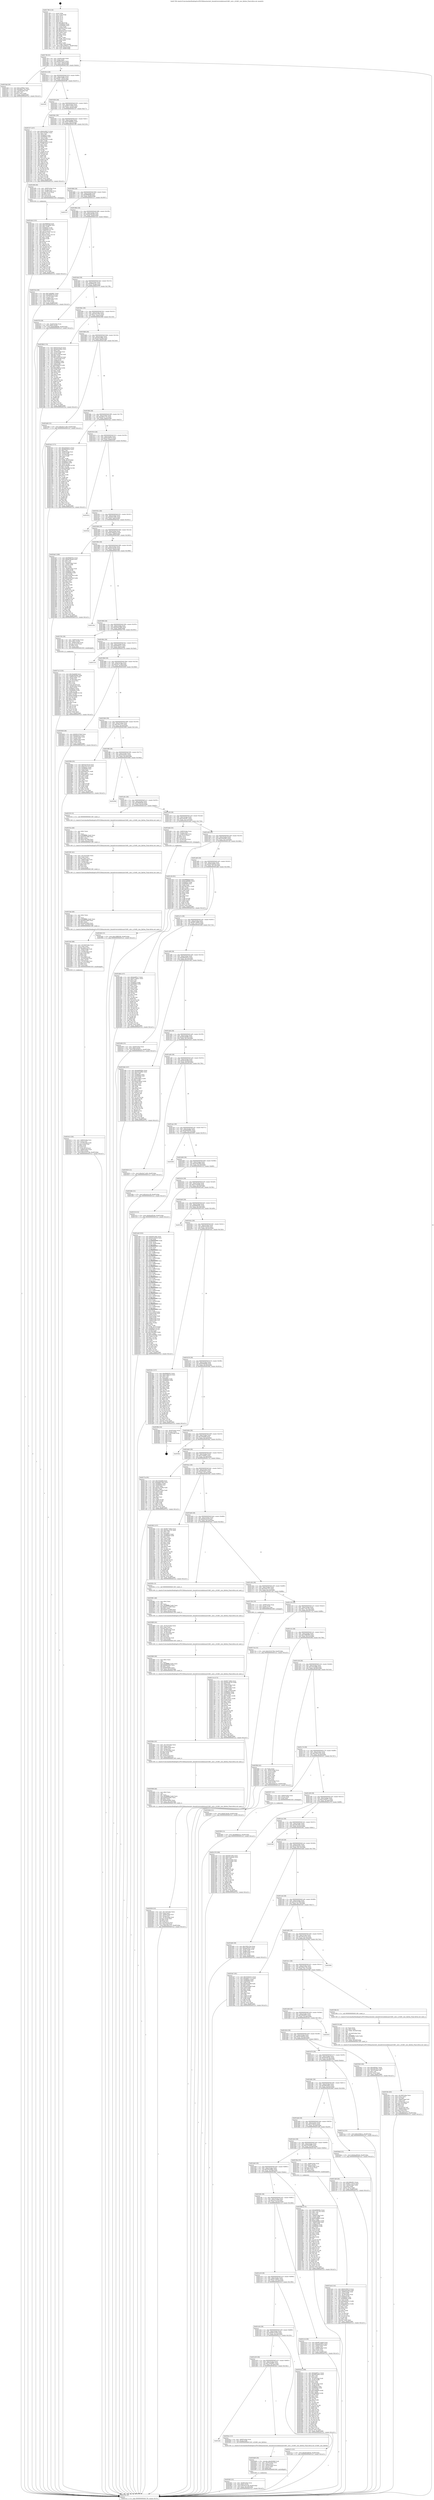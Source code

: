 digraph "0x401780" {
  label = "0x401780 (/mnt/c/Users/mathe/Desktop/tcc/POCII/binaries/extr_linuxdriversisdnhisaxst5481_usb.c_st5481_isoc_flatten_Final-ollvm.out::main(0))"
  labelloc = "t"
  node[shape=record]

  Entry [label="",width=0.3,height=0.3,shape=circle,fillcolor=black,style=filled]
  "0x4017f4" [label="{
     0x4017f4 [32]\l
     | [instrs]\l
     &nbsp;&nbsp;0x4017f4 \<+6\>: mov -0xa8(%rbp),%eax\l
     &nbsp;&nbsp;0x4017fa \<+2\>: mov %eax,%ecx\l
     &nbsp;&nbsp;0x4017fc \<+6\>: sub $0x8063f355,%ecx\l
     &nbsp;&nbsp;0x401802 \<+6\>: mov %eax,-0xbc(%rbp)\l
     &nbsp;&nbsp;0x401808 \<+6\>: mov %ecx,-0xc0(%rbp)\l
     &nbsp;&nbsp;0x40180e \<+6\>: je 000000000040254d \<main+0xdcd\>\l
  }"]
  "0x40254d" [label="{
     0x40254d [30]\l
     | [instrs]\l
     &nbsp;&nbsp;0x40254d \<+5\>: mov $0x1e39942,%eax\l
     &nbsp;&nbsp;0x402552 \<+5\>: mov $0x3b6a174e,%ecx\l
     &nbsp;&nbsp;0x402557 \<+3\>: mov -0x29(%rbp),%dl\l
     &nbsp;&nbsp;0x40255a \<+3\>: test $0x1,%dl\l
     &nbsp;&nbsp;0x40255d \<+3\>: cmovne %ecx,%eax\l
     &nbsp;&nbsp;0x402560 \<+6\>: mov %eax,-0xa8(%rbp)\l
     &nbsp;&nbsp;0x402566 \<+5\>: jmp 00000000004031a1 \<main+0x1a21\>\l
  }"]
  "0x401814" [label="{
     0x401814 [28]\l
     | [instrs]\l
     &nbsp;&nbsp;0x401814 \<+5\>: jmp 0000000000401819 \<main+0x99\>\l
     &nbsp;&nbsp;0x401819 \<+6\>: mov -0xbc(%rbp),%eax\l
     &nbsp;&nbsp;0x40181f \<+5\>: sub $0x8b77df3e,%eax\l
     &nbsp;&nbsp;0x401824 \<+6\>: mov %eax,-0xc4(%rbp)\l
     &nbsp;&nbsp;0x40182a \<+6\>: je 0000000000402ff1 \<main+0x1871\>\l
  }"]
  Exit [label="",width=0.3,height=0.3,shape=circle,fillcolor=black,style=filled,peripheries=2]
  "0x402ff1" [label="{
     0x402ff1\l
  }", style=dashed]
  "0x401830" [label="{
     0x401830 [28]\l
     | [instrs]\l
     &nbsp;&nbsp;0x401830 \<+5\>: jmp 0000000000401835 \<main+0xb5\>\l
     &nbsp;&nbsp;0x401835 \<+6\>: mov -0xbc(%rbp),%eax\l
     &nbsp;&nbsp;0x40183b \<+5\>: sub $0x8c715024,%eax\l
     &nbsp;&nbsp;0x401840 \<+6\>: mov %eax,-0xc8(%rbp)\l
     &nbsp;&nbsp;0x401846 \<+6\>: je 00000000004021f7 \<main+0xa77\>\l
  }"]
  "0x402f46" [label="{
     0x402f46 [15]\l
     | [instrs]\l
     &nbsp;&nbsp;0x402f46 \<+10\>: movl $0x9f0bb5ac,-0xa8(%rbp)\l
     &nbsp;&nbsp;0x402f50 \<+5\>: jmp 00000000004031a1 \<main+0x1a21\>\l
  }"]
  "0x4021f7" [label="{
     0x4021f7 [147]\l
     | [instrs]\l
     &nbsp;&nbsp;0x4021f7 \<+5\>: mov $0xb3c06273,%eax\l
     &nbsp;&nbsp;0x4021fc \<+5\>: mov $0x55fc0995,%ecx\l
     &nbsp;&nbsp;0x402201 \<+2\>: mov $0x1,%dl\l
     &nbsp;&nbsp;0x402203 \<+7\>: mov 0x40605c,%esi\l
     &nbsp;&nbsp;0x40220a \<+7\>: mov 0x406060,%edi\l
     &nbsp;&nbsp;0x402211 \<+3\>: mov %esi,%r8d\l
     &nbsp;&nbsp;0x402214 \<+7\>: sub $0xa6e2bf10,%r8d\l
     &nbsp;&nbsp;0x40221b \<+4\>: sub $0x1,%r8d\l
     &nbsp;&nbsp;0x40221f \<+7\>: add $0xa6e2bf10,%r8d\l
     &nbsp;&nbsp;0x402226 \<+4\>: imul %r8d,%esi\l
     &nbsp;&nbsp;0x40222a \<+3\>: and $0x1,%esi\l
     &nbsp;&nbsp;0x40222d \<+3\>: cmp $0x0,%esi\l
     &nbsp;&nbsp;0x402230 \<+4\>: sete %r9b\l
     &nbsp;&nbsp;0x402234 \<+3\>: cmp $0xa,%edi\l
     &nbsp;&nbsp;0x402237 \<+4\>: setl %r10b\l
     &nbsp;&nbsp;0x40223b \<+3\>: mov %r9b,%r11b\l
     &nbsp;&nbsp;0x40223e \<+4\>: xor $0xff,%r11b\l
     &nbsp;&nbsp;0x402242 \<+3\>: mov %r10b,%bl\l
     &nbsp;&nbsp;0x402245 \<+3\>: xor $0xff,%bl\l
     &nbsp;&nbsp;0x402248 \<+3\>: xor $0x1,%dl\l
     &nbsp;&nbsp;0x40224b \<+3\>: mov %r11b,%r14b\l
     &nbsp;&nbsp;0x40224e \<+4\>: and $0xff,%r14b\l
     &nbsp;&nbsp;0x402252 \<+3\>: and %dl,%r9b\l
     &nbsp;&nbsp;0x402255 \<+3\>: mov %bl,%r15b\l
     &nbsp;&nbsp;0x402258 \<+4\>: and $0xff,%r15b\l
     &nbsp;&nbsp;0x40225c \<+3\>: and %dl,%r10b\l
     &nbsp;&nbsp;0x40225f \<+3\>: or %r9b,%r14b\l
     &nbsp;&nbsp;0x402262 \<+3\>: or %r10b,%r15b\l
     &nbsp;&nbsp;0x402265 \<+3\>: xor %r15b,%r14b\l
     &nbsp;&nbsp;0x402268 \<+3\>: or %bl,%r11b\l
     &nbsp;&nbsp;0x40226b \<+4\>: xor $0xff,%r11b\l
     &nbsp;&nbsp;0x40226f \<+3\>: or $0x1,%dl\l
     &nbsp;&nbsp;0x402272 \<+3\>: and %dl,%r11b\l
     &nbsp;&nbsp;0x402275 \<+3\>: or %r11b,%r14b\l
     &nbsp;&nbsp;0x402278 \<+4\>: test $0x1,%r14b\l
     &nbsp;&nbsp;0x40227c \<+3\>: cmovne %ecx,%eax\l
     &nbsp;&nbsp;0x40227f \<+6\>: mov %eax,-0xa8(%rbp)\l
     &nbsp;&nbsp;0x402285 \<+5\>: jmp 00000000004031a1 \<main+0x1a21\>\l
  }"]
  "0x40184c" [label="{
     0x40184c [28]\l
     | [instrs]\l
     &nbsp;&nbsp;0x40184c \<+5\>: jmp 0000000000401851 \<main+0xd1\>\l
     &nbsp;&nbsp;0x401851 \<+6\>: mov -0xbc(%rbp),%eax\l
     &nbsp;&nbsp;0x401857 \<+5\>: sub $0x91d89883,%eax\l
     &nbsp;&nbsp;0x40185c \<+6\>: mov %eax,-0xcc(%rbp)\l
     &nbsp;&nbsp;0x401862 \<+6\>: je 0000000000402c96 \<main+0x1516\>\l
  }"]
  "0x402efe" [label="{
     0x402efe [15]\l
     | [instrs]\l
     &nbsp;&nbsp;0x402efe \<+10\>: movl $0x198f6306,-0xa8(%rbp)\l
     &nbsp;&nbsp;0x402f08 \<+5\>: jmp 00000000004031a1 \<main+0x1a21\>\l
  }"]
  "0x402c96" [label="{
     0x402c96 [30]\l
     | [instrs]\l
     &nbsp;&nbsp;0x402c96 \<+4\>: mov -0x80(%rbp),%rax\l
     &nbsp;&nbsp;0x402c9a \<+3\>: mov (%rax),%rax\l
     &nbsp;&nbsp;0x402c9d \<+4\>: mov -0x48(%rbp),%rcx\l
     &nbsp;&nbsp;0x402ca1 \<+3\>: movslq (%rcx),%rcx\l
     &nbsp;&nbsp;0x402ca4 \<+4\>: shl $0x5,%rcx\l
     &nbsp;&nbsp;0x402ca8 \<+3\>: add %rcx,%rax\l
     &nbsp;&nbsp;0x402cab \<+4\>: mov 0x10(%rax),%rdi\l
     &nbsp;&nbsp;0x402caf \<+5\>: call 0000000000401030 \<free@plt\>\l
     | [calls]\l
     &nbsp;&nbsp;0x401030 \{1\} (unknown)\l
  }"]
  "0x401868" [label="{
     0x401868 [28]\l
     | [instrs]\l
     &nbsp;&nbsp;0x401868 \<+5\>: jmp 000000000040186d \<main+0xed\>\l
     &nbsp;&nbsp;0x40186d \<+6\>: mov -0xbc(%rbp),%eax\l
     &nbsp;&nbsp;0x401873 \<+5\>: sub $0x99f6f04f,%eax\l
     &nbsp;&nbsp;0x401878 \<+6\>: mov %eax,-0xd0(%rbp)\l
     &nbsp;&nbsp;0x40187e \<+6\>: je 0000000000403157 \<main+0x19d7\>\l
  }"]
  "0x402cb4" [label="{
     0x402cb4 [153]\l
     | [instrs]\l
     &nbsp;&nbsp;0x402cb4 \<+5\>: mov $0x99f6f04f,%edx\l
     &nbsp;&nbsp;0x402cb9 \<+5\>: mov $0x1c81d46b,%esi\l
     &nbsp;&nbsp;0x402cbe \<+3\>: mov $0x1,%r8b\l
     &nbsp;&nbsp;0x402cc1 \<+8\>: mov 0x40605c,%r9d\l
     &nbsp;&nbsp;0x402cc9 \<+8\>: mov 0x406060,%r10d\l
     &nbsp;&nbsp;0x402cd1 \<+3\>: mov %r9d,%r11d\l
     &nbsp;&nbsp;0x402cd4 \<+7\>: add $0xca5703e7,%r11d\l
     &nbsp;&nbsp;0x402cdb \<+4\>: sub $0x1,%r11d\l
     &nbsp;&nbsp;0x402cdf \<+7\>: sub $0xca5703e7,%r11d\l
     &nbsp;&nbsp;0x402ce6 \<+4\>: imul %r11d,%r9d\l
     &nbsp;&nbsp;0x402cea \<+4\>: and $0x1,%r9d\l
     &nbsp;&nbsp;0x402cee \<+4\>: cmp $0x0,%r9d\l
     &nbsp;&nbsp;0x402cf2 \<+3\>: sete %bl\l
     &nbsp;&nbsp;0x402cf5 \<+4\>: cmp $0xa,%r10d\l
     &nbsp;&nbsp;0x402cf9 \<+4\>: setl %r14b\l
     &nbsp;&nbsp;0x402cfd \<+3\>: mov %bl,%r15b\l
     &nbsp;&nbsp;0x402d00 \<+4\>: xor $0xff,%r15b\l
     &nbsp;&nbsp;0x402d04 \<+3\>: mov %r14b,%r12b\l
     &nbsp;&nbsp;0x402d07 \<+4\>: xor $0xff,%r12b\l
     &nbsp;&nbsp;0x402d0b \<+4\>: xor $0x0,%r8b\l
     &nbsp;&nbsp;0x402d0f \<+3\>: mov %r15b,%r13b\l
     &nbsp;&nbsp;0x402d12 \<+4\>: and $0x0,%r13b\l
     &nbsp;&nbsp;0x402d16 \<+3\>: and %r8b,%bl\l
     &nbsp;&nbsp;0x402d19 \<+3\>: mov %r12b,%al\l
     &nbsp;&nbsp;0x402d1c \<+2\>: and $0x0,%al\l
     &nbsp;&nbsp;0x402d1e \<+3\>: and %r8b,%r14b\l
     &nbsp;&nbsp;0x402d21 \<+3\>: or %bl,%r13b\l
     &nbsp;&nbsp;0x402d24 \<+3\>: or %r14b,%al\l
     &nbsp;&nbsp;0x402d27 \<+3\>: xor %al,%r13b\l
     &nbsp;&nbsp;0x402d2a \<+3\>: or %r12b,%r15b\l
     &nbsp;&nbsp;0x402d2d \<+4\>: xor $0xff,%r15b\l
     &nbsp;&nbsp;0x402d31 \<+4\>: or $0x0,%r8b\l
     &nbsp;&nbsp;0x402d35 \<+3\>: and %r8b,%r15b\l
     &nbsp;&nbsp;0x402d38 \<+3\>: or %r15b,%r13b\l
     &nbsp;&nbsp;0x402d3b \<+4\>: test $0x1,%r13b\l
     &nbsp;&nbsp;0x402d3f \<+3\>: cmovne %esi,%edx\l
     &nbsp;&nbsp;0x402d42 \<+6\>: mov %edx,-0xa8(%rbp)\l
     &nbsp;&nbsp;0x402d48 \<+5\>: jmp 00000000004031a1 \<main+0x1a21\>\l
  }"]
  "0x403157" [label="{
     0x403157\l
  }", style=dashed]
  "0x401884" [label="{
     0x401884 [28]\l
     | [instrs]\l
     &nbsp;&nbsp;0x401884 \<+5\>: jmp 0000000000401889 \<main+0x109\>\l
     &nbsp;&nbsp;0x401889 \<+6\>: mov -0xbc(%rbp),%eax\l
     &nbsp;&nbsp;0x40188f \<+5\>: sub $0x9aa092e6,%eax\l
     &nbsp;&nbsp;0x401894 \<+6\>: mov %eax,-0xd4(%rbp)\l
     &nbsp;&nbsp;0x40189a \<+6\>: je 000000000040232e \<main+0xbae\>\l
  }"]
  "0x402bf5" [label="{
     0x402bf5 [31]\l
     | [instrs]\l
     &nbsp;&nbsp;0x402bf5 \<+4\>: mov -0x48(%rbp),%rcx\l
     &nbsp;&nbsp;0x402bf9 \<+6\>: movl $0x0,(%rcx)\l
     &nbsp;&nbsp;0x402bff \<+10\>: movl $0x5e5c51ff,-0xa8(%rbp)\l
     &nbsp;&nbsp;0x402c09 \<+6\>: mov %eax,-0x1c8(%rbp)\l
     &nbsp;&nbsp;0x402c0f \<+5\>: jmp 00000000004031a1 \<main+0x1a21\>\l
  }"]
  "0x40232e" [label="{
     0x40232e [39]\l
     | [instrs]\l
     &nbsp;&nbsp;0x40232e \<+5\>: mov $0x7e4046b7,%eax\l
     &nbsp;&nbsp;0x402333 \<+5\>: mov $0xc909f256,%ecx\l
     &nbsp;&nbsp;0x402338 \<+4\>: mov -0x78(%rbp),%rdx\l
     &nbsp;&nbsp;0x40233c \<+2\>: mov (%rdx),%esi\l
     &nbsp;&nbsp;0x40233e \<+7\>: mov -0x88(%rbp),%rdx\l
     &nbsp;&nbsp;0x402345 \<+2\>: cmp (%rdx),%esi\l
     &nbsp;&nbsp;0x402347 \<+3\>: cmovl %ecx,%eax\l
     &nbsp;&nbsp;0x40234a \<+6\>: mov %eax,-0xa8(%rbp)\l
     &nbsp;&nbsp;0x402350 \<+5\>: jmp 00000000004031a1 \<main+0x1a21\>\l
  }"]
  "0x4018a0" [label="{
     0x4018a0 [28]\l
     | [instrs]\l
     &nbsp;&nbsp;0x4018a0 \<+5\>: jmp 00000000004018a5 \<main+0x125\>\l
     &nbsp;&nbsp;0x4018a5 \<+6\>: mov -0xbc(%rbp),%eax\l
     &nbsp;&nbsp;0x4018ab \<+5\>: sub $0x9f0bb5ac,%eax\l
     &nbsp;&nbsp;0x4018b0 \<+6\>: mov %eax,-0xd8(%rbp)\l
     &nbsp;&nbsp;0x4018b6 \<+6\>: je 0000000000402f78 \<main+0x17f8\>\l
  }"]
  "0x402bd8" [label="{
     0x402bd8 [29]\l
     | [instrs]\l
     &nbsp;&nbsp;0x402bd8 \<+10\>: movabs $0x4040b6,%rdi\l
     &nbsp;&nbsp;0x402be2 \<+4\>: mov -0x50(%rbp),%rcx\l
     &nbsp;&nbsp;0x402be6 \<+2\>: mov %eax,(%rcx)\l
     &nbsp;&nbsp;0x402be8 \<+4\>: mov -0x50(%rbp),%rcx\l
     &nbsp;&nbsp;0x402bec \<+2\>: mov (%rcx),%esi\l
     &nbsp;&nbsp;0x402bee \<+2\>: mov $0x0,%al\l
     &nbsp;&nbsp;0x402bf0 \<+5\>: call 0000000000401040 \<printf@plt\>\l
     | [calls]\l
     &nbsp;&nbsp;0x401040 \{1\} (unknown)\l
  }"]
  "0x402f78" [label="{
     0x402f78 [28]\l
     | [instrs]\l
     &nbsp;&nbsp;0x402f78 \<+7\>: mov -0xa0(%rbp),%rax\l
     &nbsp;&nbsp;0x402f7f \<+6\>: movl $0x0,(%rax)\l
     &nbsp;&nbsp;0x402f85 \<+10\>: movl $0xfc69d0d6,-0xa8(%rbp)\l
     &nbsp;&nbsp;0x402f8f \<+5\>: jmp 00000000004031a1 \<main+0x1a21\>\l
  }"]
  "0x4018bc" [label="{
     0x4018bc [28]\l
     | [instrs]\l
     &nbsp;&nbsp;0x4018bc \<+5\>: jmp 00000000004018c1 \<main+0x141\>\l
     &nbsp;&nbsp;0x4018c1 \<+6\>: mov -0xbc(%rbp),%eax\l
     &nbsp;&nbsp;0x4018c7 \<+5\>: sub $0xa701c310,%eax\l
     &nbsp;&nbsp;0x4018cc \<+6\>: mov %eax,-0xdc(%rbp)\l
     &nbsp;&nbsp;0x4018d2 \<+6\>: je 00000000004029bf \<main+0x123f\>\l
  }"]
  "0x401e6c" [label="{
     0x401e6c\l
  }", style=dashed]
  "0x4029bf" [label="{
     0x4029bf [174]\l
     | [instrs]\l
     &nbsp;&nbsp;0x4029bf \<+5\>: mov $0xbcd1dc2b,%eax\l
     &nbsp;&nbsp;0x4029c4 \<+5\>: mov $0xab2e39ba,%ecx\l
     &nbsp;&nbsp;0x4029c9 \<+2\>: mov $0x1,%dl\l
     &nbsp;&nbsp;0x4029cb \<+4\>: mov -0x58(%rbp),%rsi\l
     &nbsp;&nbsp;0x4029cf \<+2\>: mov (%rsi),%edi\l
     &nbsp;&nbsp;0x4029d1 \<+6\>: add $0x7e54435d,%edi\l
     &nbsp;&nbsp;0x4029d7 \<+3\>: add $0x1,%edi\l
     &nbsp;&nbsp;0x4029da \<+6\>: sub $0x7e54435d,%edi\l
     &nbsp;&nbsp;0x4029e0 \<+4\>: mov -0x58(%rbp),%rsi\l
     &nbsp;&nbsp;0x4029e4 \<+2\>: mov %edi,(%rsi)\l
     &nbsp;&nbsp;0x4029e6 \<+7\>: mov 0x40605c,%edi\l
     &nbsp;&nbsp;0x4029ed \<+8\>: mov 0x406060,%r8d\l
     &nbsp;&nbsp;0x4029f5 \<+3\>: mov %edi,%r9d\l
     &nbsp;&nbsp;0x4029f8 \<+7\>: sub $0xf39fef1d,%r9d\l
     &nbsp;&nbsp;0x4029ff \<+4\>: sub $0x1,%r9d\l
     &nbsp;&nbsp;0x402a03 \<+7\>: add $0xf39fef1d,%r9d\l
     &nbsp;&nbsp;0x402a0a \<+4\>: imul %r9d,%edi\l
     &nbsp;&nbsp;0x402a0e \<+3\>: and $0x1,%edi\l
     &nbsp;&nbsp;0x402a11 \<+3\>: cmp $0x0,%edi\l
     &nbsp;&nbsp;0x402a14 \<+4\>: sete %r10b\l
     &nbsp;&nbsp;0x402a18 \<+4\>: cmp $0xa,%r8d\l
     &nbsp;&nbsp;0x402a1c \<+4\>: setl %r11b\l
     &nbsp;&nbsp;0x402a20 \<+3\>: mov %r10b,%bl\l
     &nbsp;&nbsp;0x402a23 \<+3\>: xor $0xff,%bl\l
     &nbsp;&nbsp;0x402a26 \<+3\>: mov %r11b,%r14b\l
     &nbsp;&nbsp;0x402a29 \<+4\>: xor $0xff,%r14b\l
     &nbsp;&nbsp;0x402a2d \<+3\>: xor $0x1,%dl\l
     &nbsp;&nbsp;0x402a30 \<+3\>: mov %bl,%r15b\l
     &nbsp;&nbsp;0x402a33 \<+4\>: and $0xff,%r15b\l
     &nbsp;&nbsp;0x402a37 \<+3\>: and %dl,%r10b\l
     &nbsp;&nbsp;0x402a3a \<+3\>: mov %r14b,%r12b\l
     &nbsp;&nbsp;0x402a3d \<+4\>: and $0xff,%r12b\l
     &nbsp;&nbsp;0x402a41 \<+3\>: and %dl,%r11b\l
     &nbsp;&nbsp;0x402a44 \<+3\>: or %r10b,%r15b\l
     &nbsp;&nbsp;0x402a47 \<+3\>: or %r11b,%r12b\l
     &nbsp;&nbsp;0x402a4a \<+3\>: xor %r12b,%r15b\l
     &nbsp;&nbsp;0x402a4d \<+3\>: or %r14b,%bl\l
     &nbsp;&nbsp;0x402a50 \<+3\>: xor $0xff,%bl\l
     &nbsp;&nbsp;0x402a53 \<+3\>: or $0x1,%dl\l
     &nbsp;&nbsp;0x402a56 \<+2\>: and %dl,%bl\l
     &nbsp;&nbsp;0x402a58 \<+3\>: or %bl,%r15b\l
     &nbsp;&nbsp;0x402a5b \<+4\>: test $0x1,%r15b\l
     &nbsp;&nbsp;0x402a5f \<+3\>: cmovne %ecx,%eax\l
     &nbsp;&nbsp;0x402a62 \<+6\>: mov %eax,-0xa8(%rbp)\l
     &nbsp;&nbsp;0x402a68 \<+5\>: jmp 00000000004031a1 \<main+0x1a21\>\l
  }"]
  "0x4018d8" [label="{
     0x4018d8 [28]\l
     | [instrs]\l
     &nbsp;&nbsp;0x4018d8 \<+5\>: jmp 00000000004018dd \<main+0x15d\>\l
     &nbsp;&nbsp;0x4018dd \<+6\>: mov -0xbc(%rbp),%eax\l
     &nbsp;&nbsp;0x4018e3 \<+5\>: sub $0xab2e39ba,%eax\l
     &nbsp;&nbsp;0x4018e8 \<+6\>: mov %eax,-0xe0(%rbp)\l
     &nbsp;&nbsp;0x4018ee \<+6\>: je 0000000000402a6d \<main+0x12ed\>\l
  }"]
  "0x402bcc" [label="{
     0x402bcc [12]\l
     | [instrs]\l
     &nbsp;&nbsp;0x402bcc \<+4\>: mov -0x80(%rbp),%rax\l
     &nbsp;&nbsp;0x402bd0 \<+3\>: mov (%rax),%rdi\l
     &nbsp;&nbsp;0x402bd3 \<+5\>: call 0000000000401240 \<st5481_isoc_flatten\>\l
     | [calls]\l
     &nbsp;&nbsp;0x401240 \{1\} (/mnt/c/Users/mathe/Desktop/tcc/POCII/binaries/extr_linuxdriversisdnhisaxst5481_usb.c_st5481_isoc_flatten_Final-ollvm.out::st5481_isoc_flatten)\l
  }"]
  "0x402a6d" [label="{
     0x402a6d [15]\l
     | [instrs]\l
     &nbsp;&nbsp;0x402a6d \<+10\>: movl $0xc0e71cd9,-0xa8(%rbp)\l
     &nbsp;&nbsp;0x402a77 \<+5\>: jmp 00000000004031a1 \<main+0x1a21\>\l
  }"]
  "0x4018f4" [label="{
     0x4018f4 [28]\l
     | [instrs]\l
     &nbsp;&nbsp;0x4018f4 \<+5\>: jmp 00000000004018f9 \<main+0x179\>\l
     &nbsp;&nbsp;0x4018f9 \<+6\>: mov -0xbc(%rbp),%eax\l
     &nbsp;&nbsp;0x4018ff \<+5\>: sub $0xab65172c,%eax\l
     &nbsp;&nbsp;0x401904 \<+6\>: mov %eax,-0xe4(%rbp)\l
     &nbsp;&nbsp;0x40190a \<+6\>: je 00000000004024a2 \<main+0xd22\>\l
  }"]
  "0x401e50" [label="{
     0x401e50 [28]\l
     | [instrs]\l
     &nbsp;&nbsp;0x401e50 \<+5\>: jmp 0000000000401e55 \<main+0x6d5\>\l
     &nbsp;&nbsp;0x401e55 \<+6\>: mov -0xbc(%rbp),%eax\l
     &nbsp;&nbsp;0x401e5b \<+5\>: sub $0x7e4046b7,%eax\l
     &nbsp;&nbsp;0x401e60 \<+6\>: mov %eax,-0x1a8(%rbp)\l
     &nbsp;&nbsp;0x401e66 \<+6\>: je 0000000000402bcc \<main+0x144c\>\l
  }"]
  "0x4024a2" [label="{
     0x4024a2 [171]\l
     | [instrs]\l
     &nbsp;&nbsp;0x4024a2 \<+5\>: mov $0xc63d5d7a,%eax\l
     &nbsp;&nbsp;0x4024a7 \<+5\>: mov $0x8063f355,%ecx\l
     &nbsp;&nbsp;0x4024ac \<+2\>: mov $0x1,%dl\l
     &nbsp;&nbsp;0x4024ae \<+4\>: mov -0x68(%rbp),%rsi\l
     &nbsp;&nbsp;0x4024b2 \<+2\>: mov (%rsi),%edi\l
     &nbsp;&nbsp;0x4024b4 \<+4\>: mov -0x70(%rbp),%rsi\l
     &nbsp;&nbsp;0x4024b8 \<+2\>: cmp (%rsi),%edi\l
     &nbsp;&nbsp;0x4024ba \<+4\>: setl %r8b\l
     &nbsp;&nbsp;0x4024be \<+4\>: and $0x1,%r8b\l
     &nbsp;&nbsp;0x4024c2 \<+4\>: mov %r8b,-0x29(%rbp)\l
     &nbsp;&nbsp;0x4024c6 \<+7\>: mov 0x40605c,%edi\l
     &nbsp;&nbsp;0x4024cd \<+8\>: mov 0x406060,%r9d\l
     &nbsp;&nbsp;0x4024d5 \<+3\>: mov %edi,%r10d\l
     &nbsp;&nbsp;0x4024d8 \<+7\>: add $0xa1e9e0bb,%r10d\l
     &nbsp;&nbsp;0x4024df \<+4\>: sub $0x1,%r10d\l
     &nbsp;&nbsp;0x4024e3 \<+7\>: sub $0xa1e9e0bb,%r10d\l
     &nbsp;&nbsp;0x4024ea \<+4\>: imul %r10d,%edi\l
     &nbsp;&nbsp;0x4024ee \<+3\>: and $0x1,%edi\l
     &nbsp;&nbsp;0x4024f1 \<+3\>: cmp $0x0,%edi\l
     &nbsp;&nbsp;0x4024f4 \<+4\>: sete %r8b\l
     &nbsp;&nbsp;0x4024f8 \<+4\>: cmp $0xa,%r9d\l
     &nbsp;&nbsp;0x4024fc \<+4\>: setl %r11b\l
     &nbsp;&nbsp;0x402500 \<+3\>: mov %r8b,%bl\l
     &nbsp;&nbsp;0x402503 \<+3\>: xor $0xff,%bl\l
     &nbsp;&nbsp;0x402506 \<+3\>: mov %r11b,%r14b\l
     &nbsp;&nbsp;0x402509 \<+4\>: xor $0xff,%r14b\l
     &nbsp;&nbsp;0x40250d \<+3\>: xor $0x0,%dl\l
     &nbsp;&nbsp;0x402510 \<+3\>: mov %bl,%r15b\l
     &nbsp;&nbsp;0x402513 \<+4\>: and $0x0,%r15b\l
     &nbsp;&nbsp;0x402517 \<+3\>: and %dl,%r8b\l
     &nbsp;&nbsp;0x40251a \<+3\>: mov %r14b,%r12b\l
     &nbsp;&nbsp;0x40251d \<+4\>: and $0x0,%r12b\l
     &nbsp;&nbsp;0x402521 \<+3\>: and %dl,%r11b\l
     &nbsp;&nbsp;0x402524 \<+3\>: or %r8b,%r15b\l
     &nbsp;&nbsp;0x402527 \<+3\>: or %r11b,%r12b\l
     &nbsp;&nbsp;0x40252a \<+3\>: xor %r12b,%r15b\l
     &nbsp;&nbsp;0x40252d \<+3\>: or %r14b,%bl\l
     &nbsp;&nbsp;0x402530 \<+3\>: xor $0xff,%bl\l
     &nbsp;&nbsp;0x402533 \<+3\>: or $0x0,%dl\l
     &nbsp;&nbsp;0x402536 \<+2\>: and %dl,%bl\l
     &nbsp;&nbsp;0x402538 \<+3\>: or %bl,%r15b\l
     &nbsp;&nbsp;0x40253b \<+4\>: test $0x1,%r15b\l
     &nbsp;&nbsp;0x40253f \<+3\>: cmovne %ecx,%eax\l
     &nbsp;&nbsp;0x402542 \<+6\>: mov %eax,-0xa8(%rbp)\l
     &nbsp;&nbsp;0x402548 \<+5\>: jmp 00000000004031a1 \<main+0x1a21\>\l
  }"]
  "0x401910" [label="{
     0x401910 [28]\l
     | [instrs]\l
     &nbsp;&nbsp;0x401910 \<+5\>: jmp 0000000000401915 \<main+0x195\>\l
     &nbsp;&nbsp;0x401915 \<+6\>: mov -0xbc(%rbp),%eax\l
     &nbsp;&nbsp;0x40191b \<+5\>: sub $0xb3c06273,%eax\l
     &nbsp;&nbsp;0x401920 \<+6\>: mov %eax,-0xe8(%rbp)\l
     &nbsp;&nbsp;0x401926 \<+6\>: je 000000000040302a \<main+0x18aa\>\l
  }"]
  "0x402a7c" [label="{
     0x402a7c [15]\l
     | [instrs]\l
     &nbsp;&nbsp;0x402a7c \<+10\>: movl $0xd034d03d,-0xa8(%rbp)\l
     &nbsp;&nbsp;0x402a86 \<+5\>: jmp 00000000004031a1 \<main+0x1a21\>\l
  }"]
  "0x40302a" [label="{
     0x40302a\l
  }", style=dashed]
  "0x40192c" [label="{
     0x40192c [28]\l
     | [instrs]\l
     &nbsp;&nbsp;0x40192c \<+5\>: jmp 0000000000401931 \<main+0x1b1\>\l
     &nbsp;&nbsp;0x401931 \<+6\>: mov -0xbc(%rbp),%eax\l
     &nbsp;&nbsp;0x401937 \<+5\>: sub $0xb497e0fc,%eax\l
     &nbsp;&nbsp;0x40193c \<+6\>: mov %eax,-0xec(%rbp)\l
     &nbsp;&nbsp;0x401942 \<+6\>: je 0000000000402fac \<main+0x182c\>\l
  }"]
  "0x401e34" [label="{
     0x401e34 [28]\l
     | [instrs]\l
     &nbsp;&nbsp;0x401e34 \<+5\>: jmp 0000000000401e39 \<main+0x6b9\>\l
     &nbsp;&nbsp;0x401e39 \<+6\>: mov -0xbc(%rbp),%eax\l
     &nbsp;&nbsp;0x401e3f \<+5\>: sub $0x6b247b44,%eax\l
     &nbsp;&nbsp;0x401e44 \<+6\>: mov %eax,-0x1a4(%rbp)\l
     &nbsp;&nbsp;0x401e4a \<+6\>: je 0000000000402a7c \<main+0x12fc\>\l
  }"]
  "0x402fac" [label="{
     0x402fac\l
  }", style=dashed]
  "0x401948" [label="{
     0x401948 [28]\l
     | [instrs]\l
     &nbsp;&nbsp;0x401948 \<+5\>: jmp 000000000040194d \<main+0x1cd\>\l
     &nbsp;&nbsp;0x40194d \<+6\>: mov -0xbc(%rbp),%eax\l
     &nbsp;&nbsp;0x401953 \<+5\>: sub $0xb7b8da1d,%eax\l
     &nbsp;&nbsp;0x401958 \<+6\>: mov %eax,-0xf0(%rbp)\l
     &nbsp;&nbsp;0x40195e \<+6\>: je 0000000000402de5 \<main+0x1665\>\l
  }"]
  "0x402b14" [label="{
     0x402b14 [169]\l
     | [instrs]\l
     &nbsp;&nbsp;0x402b14 \<+5\>: mov $0xbed0f1a7,%eax\l
     &nbsp;&nbsp;0x402b19 \<+5\>: mov $0x4fb3ee65,%ecx\l
     &nbsp;&nbsp;0x402b1e \<+2\>: mov $0x1,%dl\l
     &nbsp;&nbsp;0x402b20 \<+2\>: xor %esi,%esi\l
     &nbsp;&nbsp;0x402b22 \<+4\>: mov -0x78(%rbp),%rdi\l
     &nbsp;&nbsp;0x402b26 \<+3\>: mov (%rdi),%r8d\l
     &nbsp;&nbsp;0x402b29 \<+3\>: sub $0x1,%esi\l
     &nbsp;&nbsp;0x402b2c \<+3\>: sub %esi,%r8d\l
     &nbsp;&nbsp;0x402b2f \<+4\>: mov -0x78(%rbp),%rdi\l
     &nbsp;&nbsp;0x402b33 \<+3\>: mov %r8d,(%rdi)\l
     &nbsp;&nbsp;0x402b36 \<+7\>: mov 0x40605c,%esi\l
     &nbsp;&nbsp;0x402b3d \<+8\>: mov 0x406060,%r8d\l
     &nbsp;&nbsp;0x402b45 \<+3\>: mov %esi,%r9d\l
     &nbsp;&nbsp;0x402b48 \<+7\>: add $0xc5f8dbf3,%r9d\l
     &nbsp;&nbsp;0x402b4f \<+4\>: sub $0x1,%r9d\l
     &nbsp;&nbsp;0x402b53 \<+7\>: sub $0xc5f8dbf3,%r9d\l
     &nbsp;&nbsp;0x402b5a \<+4\>: imul %r9d,%esi\l
     &nbsp;&nbsp;0x402b5e \<+3\>: and $0x1,%esi\l
     &nbsp;&nbsp;0x402b61 \<+3\>: cmp $0x0,%esi\l
     &nbsp;&nbsp;0x402b64 \<+4\>: sete %r10b\l
     &nbsp;&nbsp;0x402b68 \<+4\>: cmp $0xa,%r8d\l
     &nbsp;&nbsp;0x402b6c \<+4\>: setl %r11b\l
     &nbsp;&nbsp;0x402b70 \<+3\>: mov %r10b,%bl\l
     &nbsp;&nbsp;0x402b73 \<+3\>: xor $0xff,%bl\l
     &nbsp;&nbsp;0x402b76 \<+3\>: mov %r11b,%r14b\l
     &nbsp;&nbsp;0x402b79 \<+4\>: xor $0xff,%r14b\l
     &nbsp;&nbsp;0x402b7d \<+3\>: xor $0x0,%dl\l
     &nbsp;&nbsp;0x402b80 \<+3\>: mov %bl,%r15b\l
     &nbsp;&nbsp;0x402b83 \<+4\>: and $0x0,%r15b\l
     &nbsp;&nbsp;0x402b87 \<+3\>: and %dl,%r10b\l
     &nbsp;&nbsp;0x402b8a \<+3\>: mov %r14b,%r12b\l
     &nbsp;&nbsp;0x402b8d \<+4\>: and $0x0,%r12b\l
     &nbsp;&nbsp;0x402b91 \<+3\>: and %dl,%r11b\l
     &nbsp;&nbsp;0x402b94 \<+3\>: or %r10b,%r15b\l
     &nbsp;&nbsp;0x402b97 \<+3\>: or %r11b,%r12b\l
     &nbsp;&nbsp;0x402b9a \<+3\>: xor %r12b,%r15b\l
     &nbsp;&nbsp;0x402b9d \<+3\>: or %r14b,%bl\l
     &nbsp;&nbsp;0x402ba0 \<+3\>: xor $0xff,%bl\l
     &nbsp;&nbsp;0x402ba3 \<+3\>: or $0x0,%dl\l
     &nbsp;&nbsp;0x402ba6 \<+2\>: and %dl,%bl\l
     &nbsp;&nbsp;0x402ba8 \<+3\>: or %bl,%r15b\l
     &nbsp;&nbsp;0x402bab \<+4\>: test $0x1,%r15b\l
     &nbsp;&nbsp;0x402baf \<+3\>: cmovne %ecx,%eax\l
     &nbsp;&nbsp;0x402bb2 \<+6\>: mov %eax,-0xa8(%rbp)\l
     &nbsp;&nbsp;0x402bb8 \<+5\>: jmp 00000000004031a1 \<main+0x1a21\>\l
  }"]
  "0x402de5" [label="{
     0x402de5 [169]\l
     | [instrs]\l
     &nbsp;&nbsp;0x402de5 \<+5\>: mov $0xf0d8d502,%eax\l
     &nbsp;&nbsp;0x402dea \<+5\>: mov $0xde18aabf,%ecx\l
     &nbsp;&nbsp;0x402def \<+2\>: mov $0x1,%dl\l
     &nbsp;&nbsp;0x402df1 \<+2\>: xor %esi,%esi\l
     &nbsp;&nbsp;0x402df3 \<+4\>: mov -0x48(%rbp),%rdi\l
     &nbsp;&nbsp;0x402df7 \<+3\>: mov (%rdi),%r8d\l
     &nbsp;&nbsp;0x402dfa \<+3\>: sub $0x1,%esi\l
     &nbsp;&nbsp;0x402dfd \<+3\>: sub %esi,%r8d\l
     &nbsp;&nbsp;0x402e00 \<+4\>: mov -0x48(%rbp),%rdi\l
     &nbsp;&nbsp;0x402e04 \<+3\>: mov %r8d,(%rdi)\l
     &nbsp;&nbsp;0x402e07 \<+7\>: mov 0x40605c,%esi\l
     &nbsp;&nbsp;0x402e0e \<+8\>: mov 0x406060,%r8d\l
     &nbsp;&nbsp;0x402e16 \<+3\>: mov %esi,%r9d\l
     &nbsp;&nbsp;0x402e19 \<+7\>: sub $0x543e0200,%r9d\l
     &nbsp;&nbsp;0x402e20 \<+4\>: sub $0x1,%r9d\l
     &nbsp;&nbsp;0x402e24 \<+7\>: add $0x543e0200,%r9d\l
     &nbsp;&nbsp;0x402e2b \<+4\>: imul %r9d,%esi\l
     &nbsp;&nbsp;0x402e2f \<+3\>: and $0x1,%esi\l
     &nbsp;&nbsp;0x402e32 \<+3\>: cmp $0x0,%esi\l
     &nbsp;&nbsp;0x402e35 \<+4\>: sete %r10b\l
     &nbsp;&nbsp;0x402e39 \<+4\>: cmp $0xa,%r8d\l
     &nbsp;&nbsp;0x402e3d \<+4\>: setl %r11b\l
     &nbsp;&nbsp;0x402e41 \<+3\>: mov %r10b,%bl\l
     &nbsp;&nbsp;0x402e44 \<+3\>: xor $0xff,%bl\l
     &nbsp;&nbsp;0x402e47 \<+3\>: mov %r11b,%r14b\l
     &nbsp;&nbsp;0x402e4a \<+4\>: xor $0xff,%r14b\l
     &nbsp;&nbsp;0x402e4e \<+3\>: xor $0x1,%dl\l
     &nbsp;&nbsp;0x402e51 \<+3\>: mov %bl,%r15b\l
     &nbsp;&nbsp;0x402e54 \<+4\>: and $0xff,%r15b\l
     &nbsp;&nbsp;0x402e58 \<+3\>: and %dl,%r10b\l
     &nbsp;&nbsp;0x402e5b \<+3\>: mov %r14b,%r12b\l
     &nbsp;&nbsp;0x402e5e \<+4\>: and $0xff,%r12b\l
     &nbsp;&nbsp;0x402e62 \<+3\>: and %dl,%r11b\l
     &nbsp;&nbsp;0x402e65 \<+3\>: or %r10b,%r15b\l
     &nbsp;&nbsp;0x402e68 \<+3\>: or %r11b,%r12b\l
     &nbsp;&nbsp;0x402e6b \<+3\>: xor %r12b,%r15b\l
     &nbsp;&nbsp;0x402e6e \<+3\>: or %r14b,%bl\l
     &nbsp;&nbsp;0x402e71 \<+3\>: xor $0xff,%bl\l
     &nbsp;&nbsp;0x402e74 \<+3\>: or $0x1,%dl\l
     &nbsp;&nbsp;0x402e77 \<+2\>: and %dl,%bl\l
     &nbsp;&nbsp;0x402e79 \<+3\>: or %bl,%r15b\l
     &nbsp;&nbsp;0x402e7c \<+4\>: test $0x1,%r15b\l
     &nbsp;&nbsp;0x402e80 \<+3\>: cmovne %ecx,%eax\l
     &nbsp;&nbsp;0x402e83 \<+6\>: mov %eax,-0xa8(%rbp)\l
     &nbsp;&nbsp;0x402e89 \<+5\>: jmp 00000000004031a1 \<main+0x1a21\>\l
  }"]
  "0x401964" [label="{
     0x401964 [28]\l
     | [instrs]\l
     &nbsp;&nbsp;0x401964 \<+5\>: jmp 0000000000401969 \<main+0x1e9\>\l
     &nbsp;&nbsp;0x401969 \<+6\>: mov -0xbc(%rbp),%eax\l
     &nbsp;&nbsp;0x40196f \<+5\>: sub $0xbcd1dc2b,%eax\l
     &nbsp;&nbsp;0x401974 \<+6\>: mov %eax,-0xf4(%rbp)\l
     &nbsp;&nbsp;0x40197a \<+6\>: je 000000000040310b \<main+0x198b\>\l
  }"]
  "0x401e18" [label="{
     0x401e18 [28]\l
     | [instrs]\l
     &nbsp;&nbsp;0x401e18 \<+5\>: jmp 0000000000401e1d \<main+0x69d\>\l
     &nbsp;&nbsp;0x401e1d \<+6\>: mov -0xbc(%rbp),%eax\l
     &nbsp;&nbsp;0x401e23 \<+5\>: sub $0x61236da1,%eax\l
     &nbsp;&nbsp;0x401e28 \<+6\>: mov %eax,-0x1a0(%rbp)\l
     &nbsp;&nbsp;0x401e2e \<+6\>: je 0000000000402b14 \<main+0x1394\>\l
  }"]
  "0x40310b" [label="{
     0x40310b\l
  }", style=dashed]
  "0x401980" [label="{
     0x401980 [28]\l
     | [instrs]\l
     &nbsp;&nbsp;0x401980 \<+5\>: jmp 0000000000401985 \<main+0x205\>\l
     &nbsp;&nbsp;0x401985 \<+6\>: mov -0xbc(%rbp),%eax\l
     &nbsp;&nbsp;0x40198b \<+5\>: sub $0xbdab76d6,%eax\l
     &nbsp;&nbsp;0x401990 \<+6\>: mov %eax,-0xf8(%rbp)\l
     &nbsp;&nbsp;0x401996 \<+6\>: je 0000000000402785 \<main+0x1005\>\l
  }"]
  "0x402c14" [label="{
     0x402c14 [39]\l
     | [instrs]\l
     &nbsp;&nbsp;0x402c14 \<+5\>: mov $0xd87cabd0,%eax\l
     &nbsp;&nbsp;0x402c19 \<+5\>: mov $0xce5b39e5,%ecx\l
     &nbsp;&nbsp;0x402c1e \<+4\>: mov -0x48(%rbp),%rdx\l
     &nbsp;&nbsp;0x402c22 \<+2\>: mov (%rdx),%esi\l
     &nbsp;&nbsp;0x402c24 \<+7\>: mov -0x88(%rbp),%rdx\l
     &nbsp;&nbsp;0x402c2b \<+2\>: cmp (%rdx),%esi\l
     &nbsp;&nbsp;0x402c2d \<+3\>: cmovl %ecx,%eax\l
     &nbsp;&nbsp;0x402c30 \<+6\>: mov %eax,-0xa8(%rbp)\l
     &nbsp;&nbsp;0x402c36 \<+5\>: jmp 00000000004031a1 \<main+0x1a21\>\l
  }"]
  "0x402785" [label="{
     0x402785 [29]\l
     | [instrs]\l
     &nbsp;&nbsp;0x402785 \<+4\>: mov -0x60(%rbp),%rax\l
     &nbsp;&nbsp;0x402789 \<+6\>: movl $0x1,(%rax)\l
     &nbsp;&nbsp;0x40278f \<+4\>: mov -0x60(%rbp),%rax\l
     &nbsp;&nbsp;0x402793 \<+3\>: movslq (%rax),%rax\l
     &nbsp;&nbsp;0x402796 \<+4\>: shl $0x4,%rax\l
     &nbsp;&nbsp;0x40279a \<+3\>: mov %rax,%rdi\l
     &nbsp;&nbsp;0x40279d \<+5\>: call 0000000000401050 \<malloc@plt\>\l
     | [calls]\l
     &nbsp;&nbsp;0x401050 \{1\} (unknown)\l
  }"]
  "0x40199c" [label="{
     0x40199c [28]\l
     | [instrs]\l
     &nbsp;&nbsp;0x40199c \<+5\>: jmp 00000000004019a1 \<main+0x221\>\l
     &nbsp;&nbsp;0x4019a1 \<+6\>: mov -0xbc(%rbp),%eax\l
     &nbsp;&nbsp;0x4019a7 \<+5\>: sub $0xbed0f1a7,%eax\l
     &nbsp;&nbsp;0x4019ac \<+6\>: mov %eax,-0xfc(%rbp)\l
     &nbsp;&nbsp;0x4019b2 \<+6\>: je 000000000040312d \<main+0x19ad\>\l
  }"]
  "0x402930" [label="{
     0x402930 [52]\l
     | [instrs]\l
     &nbsp;&nbsp;0x402930 \<+6\>: mov -0x1c4(%rbp),%ecx\l
     &nbsp;&nbsp;0x402936 \<+3\>: imul %eax,%ecx\l
     &nbsp;&nbsp;0x402939 \<+4\>: mov -0x80(%rbp),%rsi\l
     &nbsp;&nbsp;0x40293d \<+3\>: mov (%rsi),%rsi\l
     &nbsp;&nbsp;0x402940 \<+4\>: mov -0x78(%rbp),%rdi\l
     &nbsp;&nbsp;0x402944 \<+3\>: movslq (%rdi),%rdi\l
     &nbsp;&nbsp;0x402947 \<+4\>: shl $0x5,%rdi\l
     &nbsp;&nbsp;0x40294b \<+3\>: add %rdi,%rsi\l
     &nbsp;&nbsp;0x40294e \<+4\>: mov 0x18(%rsi),%rsi\l
     &nbsp;&nbsp;0x402952 \<+3\>: mov %ecx,0xc(%rsi)\l
     &nbsp;&nbsp;0x402955 \<+10\>: movl $0xc36cc252,-0xa8(%rbp)\l
     &nbsp;&nbsp;0x40295f \<+5\>: jmp 00000000004031a1 \<main+0x1a21\>\l
  }"]
  "0x40312d" [label="{
     0x40312d\l
  }", style=dashed]
  "0x4019b8" [label="{
     0x4019b8 [28]\l
     | [instrs]\l
     &nbsp;&nbsp;0x4019b8 \<+5\>: jmp 00000000004019bd \<main+0x23d\>\l
     &nbsp;&nbsp;0x4019bd \<+6\>: mov -0xbc(%rbp),%eax\l
     &nbsp;&nbsp;0x4019c3 \<+5\>: sub $0xc0e71cd9,%eax\l
     &nbsp;&nbsp;0x4019c8 \<+6\>: mov %eax,-0x100(%rbp)\l
     &nbsp;&nbsp;0x4019ce \<+6\>: je 0000000000402838 \<main+0x10b8\>\l
  }"]
  "0x402908" [label="{
     0x402908 [40]\l
     | [instrs]\l
     &nbsp;&nbsp;0x402908 \<+5\>: mov $0x2,%ecx\l
     &nbsp;&nbsp;0x40290d \<+1\>: cltd\l
     &nbsp;&nbsp;0x40290e \<+2\>: idiv %ecx\l
     &nbsp;&nbsp;0x402910 \<+6\>: imul $0xfffffffe,%edx,%ecx\l
     &nbsp;&nbsp;0x402916 \<+6\>: add $0x6ee4a9d2,%ecx\l
     &nbsp;&nbsp;0x40291c \<+3\>: add $0x1,%ecx\l
     &nbsp;&nbsp;0x40291f \<+6\>: sub $0x6ee4a9d2,%ecx\l
     &nbsp;&nbsp;0x402925 \<+6\>: mov %ecx,-0x1c4(%rbp)\l
     &nbsp;&nbsp;0x40292b \<+5\>: call 0000000000401160 \<next_i\>\l
     | [calls]\l
     &nbsp;&nbsp;0x401160 \{1\} (/mnt/c/Users/mathe/Desktop/tcc/POCII/binaries/extr_linuxdriversisdnhisaxst5481_usb.c_st5481_isoc_flatten_Final-ollvm.out::next_i)\l
  }"]
  "0x402838" [label="{
     0x402838 [36]\l
     | [instrs]\l
     &nbsp;&nbsp;0x402838 \<+5\>: mov $0x6b247b44,%eax\l
     &nbsp;&nbsp;0x40283d \<+5\>: mov $0xebcb2c4,%ecx\l
     &nbsp;&nbsp;0x402842 \<+4\>: mov -0x58(%rbp),%rdx\l
     &nbsp;&nbsp;0x402846 \<+2\>: mov (%rdx),%esi\l
     &nbsp;&nbsp;0x402848 \<+4\>: mov -0x60(%rbp),%rdx\l
     &nbsp;&nbsp;0x40284c \<+2\>: cmp (%rdx),%esi\l
     &nbsp;&nbsp;0x40284e \<+3\>: cmovl %ecx,%eax\l
     &nbsp;&nbsp;0x402851 \<+6\>: mov %eax,-0xa8(%rbp)\l
     &nbsp;&nbsp;0x402857 \<+5\>: jmp 00000000004031a1 \<main+0x1a21\>\l
  }"]
  "0x4019d4" [label="{
     0x4019d4 [28]\l
     | [instrs]\l
     &nbsp;&nbsp;0x4019d4 \<+5\>: jmp 00000000004019d9 \<main+0x259\>\l
     &nbsp;&nbsp;0x4019d9 \<+6\>: mov -0xbc(%rbp),%eax\l
     &nbsp;&nbsp;0x4019df \<+5\>: sub $0xc36cc252,%eax\l
     &nbsp;&nbsp;0x4019e4 \<+6\>: mov %eax,-0x104(%rbp)\l
     &nbsp;&nbsp;0x4019ea \<+6\>: je 0000000000402964 \<main+0x11e4\>\l
  }"]
  "0x4028de" [label="{
     0x4028de [42]\l
     | [instrs]\l
     &nbsp;&nbsp;0x4028de \<+6\>: mov -0x1c0(%rbp),%ecx\l
     &nbsp;&nbsp;0x4028e4 \<+3\>: imul %eax,%ecx\l
     &nbsp;&nbsp;0x4028e7 \<+4\>: mov -0x80(%rbp),%rsi\l
     &nbsp;&nbsp;0x4028eb \<+3\>: mov (%rsi),%rsi\l
     &nbsp;&nbsp;0x4028ee \<+4\>: mov -0x78(%rbp),%rdi\l
     &nbsp;&nbsp;0x4028f2 \<+3\>: movslq (%rdi),%rdi\l
     &nbsp;&nbsp;0x4028f5 \<+4\>: shl $0x5,%rdi\l
     &nbsp;&nbsp;0x4028f9 \<+3\>: add %rdi,%rsi\l
     &nbsp;&nbsp;0x4028fc \<+4\>: mov 0x18(%rsi),%rsi\l
     &nbsp;&nbsp;0x402900 \<+3\>: mov %ecx,0x8(%rsi)\l
     &nbsp;&nbsp;0x402903 \<+5\>: call 0000000000401160 \<next_i\>\l
     | [calls]\l
     &nbsp;&nbsp;0x401160 \{1\} (/mnt/c/Users/mathe/Desktop/tcc/POCII/binaries/extr_linuxdriversisdnhisaxst5481_usb.c_st5481_isoc_flatten_Final-ollvm.out::next_i)\l
  }"]
  "0x402964" [label="{
     0x402964 [91]\l
     | [instrs]\l
     &nbsp;&nbsp;0x402964 \<+5\>: mov $0xbcd1dc2b,%eax\l
     &nbsp;&nbsp;0x402969 \<+5\>: mov $0xa701c310,%ecx\l
     &nbsp;&nbsp;0x40296e \<+7\>: mov 0x40605c,%edx\l
     &nbsp;&nbsp;0x402975 \<+7\>: mov 0x406060,%esi\l
     &nbsp;&nbsp;0x40297c \<+2\>: mov %edx,%edi\l
     &nbsp;&nbsp;0x40297e \<+6\>: add $0xf5993531,%edi\l
     &nbsp;&nbsp;0x402984 \<+3\>: sub $0x1,%edi\l
     &nbsp;&nbsp;0x402987 \<+6\>: sub $0xf5993531,%edi\l
     &nbsp;&nbsp;0x40298d \<+3\>: imul %edi,%edx\l
     &nbsp;&nbsp;0x402990 \<+3\>: and $0x1,%edx\l
     &nbsp;&nbsp;0x402993 \<+3\>: cmp $0x0,%edx\l
     &nbsp;&nbsp;0x402996 \<+4\>: sete %r8b\l
     &nbsp;&nbsp;0x40299a \<+3\>: cmp $0xa,%esi\l
     &nbsp;&nbsp;0x40299d \<+4\>: setl %r9b\l
     &nbsp;&nbsp;0x4029a1 \<+3\>: mov %r8b,%r10b\l
     &nbsp;&nbsp;0x4029a4 \<+3\>: and %r9b,%r10b\l
     &nbsp;&nbsp;0x4029a7 \<+3\>: xor %r9b,%r8b\l
     &nbsp;&nbsp;0x4029aa \<+3\>: or %r8b,%r10b\l
     &nbsp;&nbsp;0x4029ad \<+4\>: test $0x1,%r10b\l
     &nbsp;&nbsp;0x4029b1 \<+3\>: cmovne %ecx,%eax\l
     &nbsp;&nbsp;0x4029b4 \<+6\>: mov %eax,-0xa8(%rbp)\l
     &nbsp;&nbsp;0x4029ba \<+5\>: jmp 00000000004031a1 \<main+0x1a21\>\l
  }"]
  "0x4019f0" [label="{
     0x4019f0 [28]\l
     | [instrs]\l
     &nbsp;&nbsp;0x4019f0 \<+5\>: jmp 00000000004019f5 \<main+0x275\>\l
     &nbsp;&nbsp;0x4019f5 \<+6\>: mov -0xbc(%rbp),%eax\l
     &nbsp;&nbsp;0x4019fb \<+5\>: sub $0xc63d5d7a,%eax\l
     &nbsp;&nbsp;0x401a00 \<+6\>: mov %eax,-0x108(%rbp)\l
     &nbsp;&nbsp;0x401a06 \<+6\>: je 000000000040306d \<main+0x18ed\>\l
  }"]
  "0x4028b6" [label="{
     0x4028b6 [40]\l
     | [instrs]\l
     &nbsp;&nbsp;0x4028b6 \<+5\>: mov $0x2,%ecx\l
     &nbsp;&nbsp;0x4028bb \<+1\>: cltd\l
     &nbsp;&nbsp;0x4028bc \<+2\>: idiv %ecx\l
     &nbsp;&nbsp;0x4028be \<+6\>: imul $0xfffffffe,%edx,%ecx\l
     &nbsp;&nbsp;0x4028c4 \<+6\>: add $0xfe9cfe83,%ecx\l
     &nbsp;&nbsp;0x4028ca \<+3\>: add $0x1,%ecx\l
     &nbsp;&nbsp;0x4028cd \<+6\>: sub $0xfe9cfe83,%ecx\l
     &nbsp;&nbsp;0x4028d3 \<+6\>: mov %ecx,-0x1c0(%rbp)\l
     &nbsp;&nbsp;0x4028d9 \<+5\>: call 0000000000401160 \<next_i\>\l
     | [calls]\l
     &nbsp;&nbsp;0x401160 \{1\} (/mnt/c/Users/mathe/Desktop/tcc/POCII/binaries/extr_linuxdriversisdnhisaxst5481_usb.c_st5481_isoc_flatten_Final-ollvm.out::next_i)\l
  }"]
  "0x40306d" [label="{
     0x40306d\l
  }", style=dashed]
  "0x401a0c" [label="{
     0x401a0c [28]\l
     | [instrs]\l
     &nbsp;&nbsp;0x401a0c \<+5\>: jmp 0000000000401a11 \<main+0x291\>\l
     &nbsp;&nbsp;0x401a11 \<+6\>: mov -0xbc(%rbp),%eax\l
     &nbsp;&nbsp;0x401a17 \<+5\>: sub $0xc909f256,%eax\l
     &nbsp;&nbsp;0x401a1c \<+6\>: mov %eax,-0x10c(%rbp)\l
     &nbsp;&nbsp;0x401a22 \<+6\>: je 0000000000402355 \<main+0xbd5\>\l
  }"]
  "0x402889" [label="{
     0x402889 [45]\l
     | [instrs]\l
     &nbsp;&nbsp;0x402889 \<+6\>: mov -0x1bc(%rbp),%ecx\l
     &nbsp;&nbsp;0x40288f \<+3\>: imul %eax,%ecx\l
     &nbsp;&nbsp;0x402892 \<+3\>: movslq %ecx,%rsi\l
     &nbsp;&nbsp;0x402895 \<+4\>: mov -0x80(%rbp),%rdi\l
     &nbsp;&nbsp;0x402899 \<+3\>: mov (%rdi),%rdi\l
     &nbsp;&nbsp;0x40289c \<+4\>: mov -0x78(%rbp),%r8\l
     &nbsp;&nbsp;0x4028a0 \<+3\>: movslq (%r8),%r8\l
     &nbsp;&nbsp;0x4028a3 \<+4\>: shl $0x5,%r8\l
     &nbsp;&nbsp;0x4028a7 \<+3\>: add %r8,%rdi\l
     &nbsp;&nbsp;0x4028aa \<+4\>: mov 0x18(%rdi),%rdi\l
     &nbsp;&nbsp;0x4028ae \<+3\>: mov %rsi,(%rdi)\l
     &nbsp;&nbsp;0x4028b1 \<+5\>: call 0000000000401160 \<next_i\>\l
     | [calls]\l
     &nbsp;&nbsp;0x401160 \{1\} (/mnt/c/Users/mathe/Desktop/tcc/POCII/binaries/extr_linuxdriversisdnhisaxst5481_usb.c_st5481_isoc_flatten_Final-ollvm.out::next_i)\l
  }"]
  "0x402355" [label="{
     0x402355 [5]\l
     | [instrs]\l
     &nbsp;&nbsp;0x402355 \<+5\>: call 0000000000401160 \<next_i\>\l
     | [calls]\l
     &nbsp;&nbsp;0x401160 \{1\} (/mnt/c/Users/mathe/Desktop/tcc/POCII/binaries/extr_linuxdriversisdnhisaxst5481_usb.c_st5481_isoc_flatten_Final-ollvm.out::next_i)\l
  }"]
  "0x401a28" [label="{
     0x401a28 [28]\l
     | [instrs]\l
     &nbsp;&nbsp;0x401a28 \<+5\>: jmp 0000000000401a2d \<main+0x2ad\>\l
     &nbsp;&nbsp;0x401a2d \<+6\>: mov -0xbc(%rbp),%eax\l
     &nbsp;&nbsp;0x401a33 \<+5\>: sub $0xcac85e97,%eax\l
     &nbsp;&nbsp;0x401a38 \<+6\>: mov %eax,-0x110(%rbp)\l
     &nbsp;&nbsp;0x401a3e \<+6\>: je 0000000000402edd \<main+0x175d\>\l
  }"]
  "0x402861" [label="{
     0x402861 [40]\l
     | [instrs]\l
     &nbsp;&nbsp;0x402861 \<+5\>: mov $0x2,%ecx\l
     &nbsp;&nbsp;0x402866 \<+1\>: cltd\l
     &nbsp;&nbsp;0x402867 \<+2\>: idiv %ecx\l
     &nbsp;&nbsp;0x402869 \<+6\>: imul $0xfffffffe,%edx,%ecx\l
     &nbsp;&nbsp;0x40286f \<+6\>: sub $0xd5131469,%ecx\l
     &nbsp;&nbsp;0x402875 \<+3\>: add $0x1,%ecx\l
     &nbsp;&nbsp;0x402878 \<+6\>: add $0xd5131469,%ecx\l
     &nbsp;&nbsp;0x40287e \<+6\>: mov %ecx,-0x1bc(%rbp)\l
     &nbsp;&nbsp;0x402884 \<+5\>: call 0000000000401160 \<next_i\>\l
     | [calls]\l
     &nbsp;&nbsp;0x401160 \{1\} (/mnt/c/Users/mathe/Desktop/tcc/POCII/binaries/extr_linuxdriversisdnhisaxst5481_usb.c_st5481_isoc_flatten_Final-ollvm.out::next_i)\l
  }"]
  "0x402edd" [label="{
     0x402edd [33]\l
     | [instrs]\l
     &nbsp;&nbsp;0x402edd \<+4\>: mov -0x80(%rbp),%rax\l
     &nbsp;&nbsp;0x402ee1 \<+3\>: mov (%rax),%rax\l
     &nbsp;&nbsp;0x402ee4 \<+4\>: mov -0x40(%rbp),%rcx\l
     &nbsp;&nbsp;0x402ee8 \<+3\>: movslq (%rcx),%rcx\l
     &nbsp;&nbsp;0x402eeb \<+4\>: shl $0x5,%rcx\l
     &nbsp;&nbsp;0x402eef \<+3\>: add %rcx,%rax\l
     &nbsp;&nbsp;0x402ef2 \<+4\>: mov 0x18(%rax),%rax\l
     &nbsp;&nbsp;0x402ef6 \<+3\>: mov %rax,%rdi\l
     &nbsp;&nbsp;0x402ef9 \<+5\>: call 0000000000401030 \<free@plt\>\l
     | [calls]\l
     &nbsp;&nbsp;0x401030 \{1\} (unknown)\l
  }"]
  "0x401a44" [label="{
     0x401a44 [28]\l
     | [instrs]\l
     &nbsp;&nbsp;0x401a44 \<+5\>: jmp 0000000000401a49 \<main+0x2c9\>\l
     &nbsp;&nbsp;0x401a49 \<+6\>: mov -0xbc(%rbp),%eax\l
     &nbsp;&nbsp;0x401a4f \<+5\>: sub $0xce5b39e5,%eax\l
     &nbsp;&nbsp;0x401a54 \<+6\>: mov %eax,-0x114(%rbp)\l
     &nbsp;&nbsp;0x401a5a \<+6\>: je 0000000000402c3b \<main+0x14bb\>\l
  }"]
  "0x4027a2" [label="{
     0x4027a2 [135]\l
     | [instrs]\l
     &nbsp;&nbsp;0x4027a2 \<+5\>: mov $0x18ae6d9,%ecx\l
     &nbsp;&nbsp;0x4027a7 \<+5\>: mov $0xdb5b6466,%edx\l
     &nbsp;&nbsp;0x4027ac \<+4\>: mov -0x80(%rbp),%rdi\l
     &nbsp;&nbsp;0x4027b0 \<+3\>: mov (%rdi),%rdi\l
     &nbsp;&nbsp;0x4027b3 \<+4\>: mov -0x78(%rbp),%rsi\l
     &nbsp;&nbsp;0x4027b7 \<+3\>: movslq (%rsi),%rsi\l
     &nbsp;&nbsp;0x4027ba \<+4\>: shl $0x5,%rsi\l
     &nbsp;&nbsp;0x4027be \<+3\>: add %rsi,%rdi\l
     &nbsp;&nbsp;0x4027c1 \<+4\>: mov %rax,0x18(%rdi)\l
     &nbsp;&nbsp;0x4027c5 \<+4\>: mov -0x58(%rbp),%rax\l
     &nbsp;&nbsp;0x4027c9 \<+6\>: movl $0x0,(%rax)\l
     &nbsp;&nbsp;0x4027cf \<+8\>: mov 0x40605c,%r8d\l
     &nbsp;&nbsp;0x4027d7 \<+8\>: mov 0x406060,%r9d\l
     &nbsp;&nbsp;0x4027df \<+3\>: mov %r8d,%r10d\l
     &nbsp;&nbsp;0x4027e2 \<+7\>: add $0x67f26689,%r10d\l
     &nbsp;&nbsp;0x4027e9 \<+4\>: sub $0x1,%r10d\l
     &nbsp;&nbsp;0x4027ed \<+7\>: sub $0x67f26689,%r10d\l
     &nbsp;&nbsp;0x4027f4 \<+4\>: imul %r10d,%r8d\l
     &nbsp;&nbsp;0x4027f8 \<+4\>: and $0x1,%r8d\l
     &nbsp;&nbsp;0x4027fc \<+4\>: cmp $0x0,%r8d\l
     &nbsp;&nbsp;0x402800 \<+4\>: sete %r11b\l
     &nbsp;&nbsp;0x402804 \<+4\>: cmp $0xa,%r9d\l
     &nbsp;&nbsp;0x402808 \<+3\>: setl %bl\l
     &nbsp;&nbsp;0x40280b \<+3\>: mov %r11b,%r14b\l
     &nbsp;&nbsp;0x40280e \<+3\>: and %bl,%r14b\l
     &nbsp;&nbsp;0x402811 \<+3\>: xor %bl,%r11b\l
     &nbsp;&nbsp;0x402814 \<+3\>: or %r11b,%r14b\l
     &nbsp;&nbsp;0x402817 \<+4\>: test $0x1,%r14b\l
     &nbsp;&nbsp;0x40281b \<+3\>: cmovne %edx,%ecx\l
     &nbsp;&nbsp;0x40281e \<+6\>: mov %ecx,-0xa8(%rbp)\l
     &nbsp;&nbsp;0x402824 \<+5\>: jmp 00000000004031a1 \<main+0x1a21\>\l
  }"]
  "0x402c3b" [label="{
     0x402c3b [91]\l
     | [instrs]\l
     &nbsp;&nbsp;0x402c3b \<+5\>: mov $0x99f6f04f,%eax\l
     &nbsp;&nbsp;0x402c40 \<+5\>: mov $0x91d89883,%ecx\l
     &nbsp;&nbsp;0x402c45 \<+7\>: mov 0x40605c,%edx\l
     &nbsp;&nbsp;0x402c4c \<+7\>: mov 0x406060,%esi\l
     &nbsp;&nbsp;0x402c53 \<+2\>: mov %edx,%edi\l
     &nbsp;&nbsp;0x402c55 \<+6\>: add $0x16b24511,%edi\l
     &nbsp;&nbsp;0x402c5b \<+3\>: sub $0x1,%edi\l
     &nbsp;&nbsp;0x402c5e \<+6\>: sub $0x16b24511,%edi\l
     &nbsp;&nbsp;0x402c64 \<+3\>: imul %edi,%edx\l
     &nbsp;&nbsp;0x402c67 \<+3\>: and $0x1,%edx\l
     &nbsp;&nbsp;0x402c6a \<+3\>: cmp $0x0,%edx\l
     &nbsp;&nbsp;0x402c6d \<+4\>: sete %r8b\l
     &nbsp;&nbsp;0x402c71 \<+3\>: cmp $0xa,%esi\l
     &nbsp;&nbsp;0x402c74 \<+4\>: setl %r9b\l
     &nbsp;&nbsp;0x402c78 \<+3\>: mov %r8b,%r10b\l
     &nbsp;&nbsp;0x402c7b \<+3\>: and %r9b,%r10b\l
     &nbsp;&nbsp;0x402c7e \<+3\>: xor %r9b,%r8b\l
     &nbsp;&nbsp;0x402c81 \<+3\>: or %r8b,%r10b\l
     &nbsp;&nbsp;0x402c84 \<+4\>: test $0x1,%r10b\l
     &nbsp;&nbsp;0x402c88 \<+3\>: cmovne %ecx,%eax\l
     &nbsp;&nbsp;0x402c8b \<+6\>: mov %eax,-0xa8(%rbp)\l
     &nbsp;&nbsp;0x402c91 \<+5\>: jmp 00000000004031a1 \<main+0x1a21\>\l
  }"]
  "0x401a60" [label="{
     0x401a60 [28]\l
     | [instrs]\l
     &nbsp;&nbsp;0x401a60 \<+5\>: jmp 0000000000401a65 \<main+0x2e5\>\l
     &nbsp;&nbsp;0x401a65 \<+6\>: mov -0xbc(%rbp),%eax\l
     &nbsp;&nbsp;0x401a6b \<+5\>: sub $0xd034d03d,%eax\l
     &nbsp;&nbsp;0x401a70 \<+6\>: mov %eax,-0x118(%rbp)\l
     &nbsp;&nbsp;0x401a76 \<+6\>: je 0000000000402a8b \<main+0x130b\>\l
  }"]
  "0x401dfc" [label="{
     0x401dfc [28]\l
     | [instrs]\l
     &nbsp;&nbsp;0x401dfc \<+5\>: jmp 0000000000401e01 \<main+0x681\>\l
     &nbsp;&nbsp;0x401e01 \<+6\>: mov -0xbc(%rbp),%eax\l
     &nbsp;&nbsp;0x401e07 \<+5\>: sub $0x5e5c51ff,%eax\l
     &nbsp;&nbsp;0x401e0c \<+6\>: mov %eax,-0x19c(%rbp)\l
     &nbsp;&nbsp;0x401e12 \<+6\>: je 0000000000402c14 \<main+0x1494\>\l
  }"]
  "0x402a8b" [label="{
     0x402a8b [137]\l
     | [instrs]\l
     &nbsp;&nbsp;0x402a8b \<+5\>: mov $0xbed0f1a7,%eax\l
     &nbsp;&nbsp;0x402a90 \<+5\>: mov $0x61236da1,%ecx\l
     &nbsp;&nbsp;0x402a95 \<+2\>: mov $0x1,%dl\l
     &nbsp;&nbsp;0x402a97 \<+2\>: xor %esi,%esi\l
     &nbsp;&nbsp;0x402a99 \<+7\>: mov 0x40605c,%edi\l
     &nbsp;&nbsp;0x402aa0 \<+8\>: mov 0x406060,%r8d\l
     &nbsp;&nbsp;0x402aa8 \<+3\>: sub $0x1,%esi\l
     &nbsp;&nbsp;0x402aab \<+3\>: mov %edi,%r9d\l
     &nbsp;&nbsp;0x402aae \<+3\>: add %esi,%r9d\l
     &nbsp;&nbsp;0x402ab1 \<+4\>: imul %r9d,%edi\l
     &nbsp;&nbsp;0x402ab5 \<+3\>: and $0x1,%edi\l
     &nbsp;&nbsp;0x402ab8 \<+3\>: cmp $0x0,%edi\l
     &nbsp;&nbsp;0x402abb \<+4\>: sete %r10b\l
     &nbsp;&nbsp;0x402abf \<+4\>: cmp $0xa,%r8d\l
     &nbsp;&nbsp;0x402ac3 \<+4\>: setl %r11b\l
     &nbsp;&nbsp;0x402ac7 \<+3\>: mov %r10b,%bl\l
     &nbsp;&nbsp;0x402aca \<+3\>: xor $0xff,%bl\l
     &nbsp;&nbsp;0x402acd \<+3\>: mov %r11b,%r14b\l
     &nbsp;&nbsp;0x402ad0 \<+4\>: xor $0xff,%r14b\l
     &nbsp;&nbsp;0x402ad4 \<+3\>: xor $0x0,%dl\l
     &nbsp;&nbsp;0x402ad7 \<+3\>: mov %bl,%r15b\l
     &nbsp;&nbsp;0x402ada \<+4\>: and $0x0,%r15b\l
     &nbsp;&nbsp;0x402ade \<+3\>: and %dl,%r10b\l
     &nbsp;&nbsp;0x402ae1 \<+3\>: mov %r14b,%r12b\l
     &nbsp;&nbsp;0x402ae4 \<+4\>: and $0x0,%r12b\l
     &nbsp;&nbsp;0x402ae8 \<+3\>: and %dl,%r11b\l
     &nbsp;&nbsp;0x402aeb \<+3\>: or %r10b,%r15b\l
     &nbsp;&nbsp;0x402aee \<+3\>: or %r11b,%r12b\l
     &nbsp;&nbsp;0x402af1 \<+3\>: xor %r12b,%r15b\l
     &nbsp;&nbsp;0x402af4 \<+3\>: or %r14b,%bl\l
     &nbsp;&nbsp;0x402af7 \<+3\>: xor $0xff,%bl\l
     &nbsp;&nbsp;0x402afa \<+3\>: or $0x0,%dl\l
     &nbsp;&nbsp;0x402afd \<+2\>: and %dl,%bl\l
     &nbsp;&nbsp;0x402aff \<+3\>: or %bl,%r15b\l
     &nbsp;&nbsp;0x402b02 \<+4\>: test $0x1,%r15b\l
     &nbsp;&nbsp;0x402b06 \<+3\>: cmovne %ecx,%eax\l
     &nbsp;&nbsp;0x402b09 \<+6\>: mov %eax,-0xa8(%rbp)\l
     &nbsp;&nbsp;0x402b0f \<+5\>: jmp 00000000004031a1 \<main+0x1a21\>\l
  }"]
  "0x401a7c" [label="{
     0x401a7c [28]\l
     | [instrs]\l
     &nbsp;&nbsp;0x401a7c \<+5\>: jmp 0000000000401a81 \<main+0x301\>\l
     &nbsp;&nbsp;0x401a81 \<+6\>: mov -0xbc(%rbp),%eax\l
     &nbsp;&nbsp;0x401a87 \<+5\>: sub $0xd87cabd0,%eax\l
     &nbsp;&nbsp;0x401a8c \<+6\>: mov %eax,-0x11c(%rbp)\l
     &nbsp;&nbsp;0x401a92 \<+6\>: je 0000000000402e9d \<main+0x171d\>\l
  }"]
  "0x40266e" [label="{
     0x40266e [173]\l
     | [instrs]\l
     &nbsp;&nbsp;0x40266e \<+5\>: mov $0xde69494c,%eax\l
     &nbsp;&nbsp;0x402673 \<+5\>: mov $0x17c91192,%ecx\l
     &nbsp;&nbsp;0x402678 \<+2\>: mov $0x1,%dl\l
     &nbsp;&nbsp;0x40267a \<+2\>: xor %esi,%esi\l
     &nbsp;&nbsp;0x40267c \<+4\>: mov -0x68(%rbp),%rdi\l
     &nbsp;&nbsp;0x402680 \<+3\>: mov (%rdi),%r8d\l
     &nbsp;&nbsp;0x402683 \<+7\>: sub $0x62a08fba,%r8d\l
     &nbsp;&nbsp;0x40268a \<+4\>: add $0x1,%r8d\l
     &nbsp;&nbsp;0x40268e \<+7\>: add $0x62a08fba,%r8d\l
     &nbsp;&nbsp;0x402695 \<+4\>: mov -0x68(%rbp),%rdi\l
     &nbsp;&nbsp;0x402699 \<+3\>: mov %r8d,(%rdi)\l
     &nbsp;&nbsp;0x40269c \<+8\>: mov 0x40605c,%r8d\l
     &nbsp;&nbsp;0x4026a4 \<+8\>: mov 0x406060,%r9d\l
     &nbsp;&nbsp;0x4026ac \<+3\>: sub $0x1,%esi\l
     &nbsp;&nbsp;0x4026af \<+3\>: mov %r8d,%r10d\l
     &nbsp;&nbsp;0x4026b2 \<+3\>: add %esi,%r10d\l
     &nbsp;&nbsp;0x4026b5 \<+4\>: imul %r10d,%r8d\l
     &nbsp;&nbsp;0x4026b9 \<+4\>: and $0x1,%r8d\l
     &nbsp;&nbsp;0x4026bd \<+4\>: cmp $0x0,%r8d\l
     &nbsp;&nbsp;0x4026c1 \<+4\>: sete %r11b\l
     &nbsp;&nbsp;0x4026c5 \<+4\>: cmp $0xa,%r9d\l
     &nbsp;&nbsp;0x4026c9 \<+3\>: setl %bl\l
     &nbsp;&nbsp;0x4026cc \<+3\>: mov %r11b,%r14b\l
     &nbsp;&nbsp;0x4026cf \<+4\>: xor $0xff,%r14b\l
     &nbsp;&nbsp;0x4026d3 \<+3\>: mov %bl,%r15b\l
     &nbsp;&nbsp;0x4026d6 \<+4\>: xor $0xff,%r15b\l
     &nbsp;&nbsp;0x4026da \<+3\>: xor $0x0,%dl\l
     &nbsp;&nbsp;0x4026dd \<+3\>: mov %r14b,%r12b\l
     &nbsp;&nbsp;0x4026e0 \<+4\>: and $0x0,%r12b\l
     &nbsp;&nbsp;0x4026e4 \<+3\>: and %dl,%r11b\l
     &nbsp;&nbsp;0x4026e7 \<+3\>: mov %r15b,%r13b\l
     &nbsp;&nbsp;0x4026ea \<+4\>: and $0x0,%r13b\l
     &nbsp;&nbsp;0x4026ee \<+2\>: and %dl,%bl\l
     &nbsp;&nbsp;0x4026f0 \<+3\>: or %r11b,%r12b\l
     &nbsp;&nbsp;0x4026f3 \<+3\>: or %bl,%r13b\l
     &nbsp;&nbsp;0x4026f6 \<+3\>: xor %r13b,%r12b\l
     &nbsp;&nbsp;0x4026f9 \<+3\>: or %r15b,%r14b\l
     &nbsp;&nbsp;0x4026fc \<+4\>: xor $0xff,%r14b\l
     &nbsp;&nbsp;0x402700 \<+3\>: or $0x0,%dl\l
     &nbsp;&nbsp;0x402703 \<+3\>: and %dl,%r14b\l
     &nbsp;&nbsp;0x402706 \<+3\>: or %r14b,%r12b\l
     &nbsp;&nbsp;0x402709 \<+4\>: test $0x1,%r12b\l
     &nbsp;&nbsp;0x40270d \<+3\>: cmovne %ecx,%eax\l
     &nbsp;&nbsp;0x402710 \<+6\>: mov %eax,-0xa8(%rbp)\l
     &nbsp;&nbsp;0x402716 \<+5\>: jmp 00000000004031a1 \<main+0x1a21\>\l
  }"]
  "0x402e9d" [label="{
     0x402e9d [25]\l
     | [instrs]\l
     &nbsp;&nbsp;0x402e9d \<+4\>: mov -0x40(%rbp),%rax\l
     &nbsp;&nbsp;0x402ea1 \<+6\>: movl $0x0,(%rax)\l
     &nbsp;&nbsp;0x402ea7 \<+10\>: movl $0x303da22c,-0xa8(%rbp)\l
     &nbsp;&nbsp;0x402eb1 \<+5\>: jmp 00000000004031a1 \<main+0x1a21\>\l
  }"]
  "0x401a98" [label="{
     0x401a98 [28]\l
     | [instrs]\l
     &nbsp;&nbsp;0x401a98 \<+5\>: jmp 0000000000401a9d \<main+0x31d\>\l
     &nbsp;&nbsp;0x401a9d \<+6\>: mov -0xbc(%rbp),%eax\l
     &nbsp;&nbsp;0x401aa3 \<+5\>: sub $0xd9e0441e,%eax\l
     &nbsp;&nbsp;0x401aa8 \<+6\>: mov %eax,-0x120(%rbp)\l
     &nbsp;&nbsp;0x401aae \<+6\>: je 00000000004025db \<main+0xe5b\>\l
  }"]
  "0x40259c" [label="{
     0x40259c [63]\l
     | [instrs]\l
     &nbsp;&nbsp;0x40259c \<+6\>: mov -0x1b8(%rbp),%ecx\l
     &nbsp;&nbsp;0x4025a2 \<+3\>: imul %eax,%ecx\l
     &nbsp;&nbsp;0x4025a5 \<+3\>: mov %cl,%dil\l
     &nbsp;&nbsp;0x4025a8 \<+4\>: mov -0x80(%rbp),%r8\l
     &nbsp;&nbsp;0x4025ac \<+3\>: mov (%r8),%r8\l
     &nbsp;&nbsp;0x4025af \<+4\>: mov -0x78(%rbp),%r9\l
     &nbsp;&nbsp;0x4025b3 \<+3\>: movslq (%r9),%r9\l
     &nbsp;&nbsp;0x4025b6 \<+4\>: shl $0x5,%r9\l
     &nbsp;&nbsp;0x4025ba \<+3\>: add %r9,%r8\l
     &nbsp;&nbsp;0x4025bd \<+4\>: mov 0x10(%r8),%r8\l
     &nbsp;&nbsp;0x4025c1 \<+4\>: mov -0x68(%rbp),%r9\l
     &nbsp;&nbsp;0x4025c5 \<+3\>: movslq (%r9),%r9\l
     &nbsp;&nbsp;0x4025c8 \<+4\>: mov %dil,(%r8,%r9,1)\l
     &nbsp;&nbsp;0x4025cc \<+10\>: movl $0xd9e0441e,-0xa8(%rbp)\l
     &nbsp;&nbsp;0x4025d6 \<+5\>: jmp 00000000004031a1 \<main+0x1a21\>\l
  }"]
  "0x4025db" [label="{
     0x4025db [147]\l
     | [instrs]\l
     &nbsp;&nbsp;0x4025db \<+5\>: mov $0xde69494c,%eax\l
     &nbsp;&nbsp;0x4025e0 \<+5\>: mov $0x5b3cd96c,%ecx\l
     &nbsp;&nbsp;0x4025e5 \<+2\>: mov $0x1,%dl\l
     &nbsp;&nbsp;0x4025e7 \<+7\>: mov 0x40605c,%esi\l
     &nbsp;&nbsp;0x4025ee \<+7\>: mov 0x406060,%edi\l
     &nbsp;&nbsp;0x4025f5 \<+3\>: mov %esi,%r8d\l
     &nbsp;&nbsp;0x4025f8 \<+7\>: sub $0x9536bac,%r8d\l
     &nbsp;&nbsp;0x4025ff \<+4\>: sub $0x1,%r8d\l
     &nbsp;&nbsp;0x402603 \<+7\>: add $0x9536bac,%r8d\l
     &nbsp;&nbsp;0x40260a \<+4\>: imul %r8d,%esi\l
     &nbsp;&nbsp;0x40260e \<+3\>: and $0x1,%esi\l
     &nbsp;&nbsp;0x402611 \<+3\>: cmp $0x0,%esi\l
     &nbsp;&nbsp;0x402614 \<+4\>: sete %r9b\l
     &nbsp;&nbsp;0x402618 \<+3\>: cmp $0xa,%edi\l
     &nbsp;&nbsp;0x40261b \<+4\>: setl %r10b\l
     &nbsp;&nbsp;0x40261f \<+3\>: mov %r9b,%r11b\l
     &nbsp;&nbsp;0x402622 \<+4\>: xor $0xff,%r11b\l
     &nbsp;&nbsp;0x402626 \<+3\>: mov %r10b,%bl\l
     &nbsp;&nbsp;0x402629 \<+3\>: xor $0xff,%bl\l
     &nbsp;&nbsp;0x40262c \<+3\>: xor $0x1,%dl\l
     &nbsp;&nbsp;0x40262f \<+3\>: mov %r11b,%r14b\l
     &nbsp;&nbsp;0x402632 \<+4\>: and $0xff,%r14b\l
     &nbsp;&nbsp;0x402636 \<+3\>: and %dl,%r9b\l
     &nbsp;&nbsp;0x402639 \<+3\>: mov %bl,%r15b\l
     &nbsp;&nbsp;0x40263c \<+4\>: and $0xff,%r15b\l
     &nbsp;&nbsp;0x402640 \<+3\>: and %dl,%r10b\l
     &nbsp;&nbsp;0x402643 \<+3\>: or %r9b,%r14b\l
     &nbsp;&nbsp;0x402646 \<+3\>: or %r10b,%r15b\l
     &nbsp;&nbsp;0x402649 \<+3\>: xor %r15b,%r14b\l
     &nbsp;&nbsp;0x40264c \<+3\>: or %bl,%r11b\l
     &nbsp;&nbsp;0x40264f \<+4\>: xor $0xff,%r11b\l
     &nbsp;&nbsp;0x402653 \<+3\>: or $0x1,%dl\l
     &nbsp;&nbsp;0x402656 \<+3\>: and %dl,%r11b\l
     &nbsp;&nbsp;0x402659 \<+3\>: or %r11b,%r14b\l
     &nbsp;&nbsp;0x40265c \<+4\>: test $0x1,%r14b\l
     &nbsp;&nbsp;0x402660 \<+3\>: cmovne %ecx,%eax\l
     &nbsp;&nbsp;0x402663 \<+6\>: mov %eax,-0xa8(%rbp)\l
     &nbsp;&nbsp;0x402669 \<+5\>: jmp 00000000004031a1 \<main+0x1a21\>\l
  }"]
  "0x401ab4" [label="{
     0x401ab4 [28]\l
     | [instrs]\l
     &nbsp;&nbsp;0x401ab4 \<+5\>: jmp 0000000000401ab9 \<main+0x339\>\l
     &nbsp;&nbsp;0x401ab9 \<+6\>: mov -0xbc(%rbp),%eax\l
     &nbsp;&nbsp;0x401abf \<+5\>: sub $0xdb5b6466,%eax\l
     &nbsp;&nbsp;0x401ac4 \<+6\>: mov %eax,-0x124(%rbp)\l
     &nbsp;&nbsp;0x401aca \<+6\>: je 0000000000402829 \<main+0x10a9\>\l
  }"]
  "0x402570" [label="{
     0x402570 [44]\l
     | [instrs]\l
     &nbsp;&nbsp;0x402570 \<+2\>: xor %ecx,%ecx\l
     &nbsp;&nbsp;0x402572 \<+5\>: mov $0x2,%edx\l
     &nbsp;&nbsp;0x402577 \<+6\>: mov %edx,-0x1b4(%rbp)\l
     &nbsp;&nbsp;0x40257d \<+1\>: cltd\l
     &nbsp;&nbsp;0x40257e \<+6\>: mov -0x1b4(%rbp),%esi\l
     &nbsp;&nbsp;0x402584 \<+2\>: idiv %esi\l
     &nbsp;&nbsp;0x402586 \<+6\>: imul $0xfffffffe,%edx,%edx\l
     &nbsp;&nbsp;0x40258c \<+3\>: sub $0x1,%ecx\l
     &nbsp;&nbsp;0x40258f \<+2\>: sub %ecx,%edx\l
     &nbsp;&nbsp;0x402591 \<+6\>: mov %edx,-0x1b8(%rbp)\l
     &nbsp;&nbsp;0x402597 \<+5\>: call 0000000000401160 \<next_i\>\l
     | [calls]\l
     &nbsp;&nbsp;0x401160 \{1\} (/mnt/c/Users/mathe/Desktop/tcc/POCII/binaries/extr_linuxdriversisdnhisaxst5481_usb.c_st5481_isoc_flatten_Final-ollvm.out::next_i)\l
  }"]
  "0x402829" [label="{
     0x402829 [15]\l
     | [instrs]\l
     &nbsp;&nbsp;0x402829 \<+10\>: movl $0xc0e71cd9,-0xa8(%rbp)\l
     &nbsp;&nbsp;0x402833 \<+5\>: jmp 00000000004031a1 \<main+0x1a21\>\l
  }"]
  "0x401ad0" [label="{
     0x401ad0 [28]\l
     | [instrs]\l
     &nbsp;&nbsp;0x401ad0 \<+5\>: jmp 0000000000401ad5 \<main+0x355\>\l
     &nbsp;&nbsp;0x401ad5 \<+6\>: mov -0xbc(%rbp),%eax\l
     &nbsp;&nbsp;0x401adb \<+5\>: sub $0xde18aabf,%eax\l
     &nbsp;&nbsp;0x401ae0 \<+6\>: mov %eax,-0x128(%rbp)\l
     &nbsp;&nbsp;0x401ae6 \<+6\>: je 0000000000402e8e \<main+0x170e\>\l
  }"]
  "0x402415" [label="{
     0x402415 [50]\l
     | [instrs]\l
     &nbsp;&nbsp;0x402415 \<+4\>: mov -0x80(%rbp),%rsi\l
     &nbsp;&nbsp;0x402419 \<+3\>: mov (%rsi),%rsi\l
     &nbsp;&nbsp;0x40241c \<+4\>: mov -0x78(%rbp),%rdi\l
     &nbsp;&nbsp;0x402420 \<+3\>: movslq (%rdi),%rdi\l
     &nbsp;&nbsp;0x402423 \<+4\>: shl $0x5,%rdi\l
     &nbsp;&nbsp;0x402427 \<+3\>: add %rdi,%rsi\l
     &nbsp;&nbsp;0x40242a \<+4\>: mov %rax,0x10(%rsi)\l
     &nbsp;&nbsp;0x40242e \<+4\>: mov -0x68(%rbp),%rax\l
     &nbsp;&nbsp;0x402432 \<+6\>: movl $0x0,(%rax)\l
     &nbsp;&nbsp;0x402438 \<+10\>: movl $0x3353379d,-0xa8(%rbp)\l
     &nbsp;&nbsp;0x402442 \<+5\>: jmp 00000000004031a1 \<main+0x1a21\>\l
  }"]
  "0x402e8e" [label="{
     0x402e8e [15]\l
     | [instrs]\l
     &nbsp;&nbsp;0x402e8e \<+10\>: movl $0x5e5c51ff,-0xa8(%rbp)\l
     &nbsp;&nbsp;0x402e98 \<+5\>: jmp 00000000004031a1 \<main+0x1a21\>\l
  }"]
  "0x401aec" [label="{
     0x401aec [28]\l
     | [instrs]\l
     &nbsp;&nbsp;0x401aec \<+5\>: jmp 0000000000401af1 \<main+0x371\>\l
     &nbsp;&nbsp;0x401af1 \<+6\>: mov -0xbc(%rbp),%eax\l
     &nbsp;&nbsp;0x401af7 \<+5\>: sub $0xde69494c,%eax\l
     &nbsp;&nbsp;0x401afc \<+6\>: mov %eax,-0x12c(%rbp)\l
     &nbsp;&nbsp;0x401b02 \<+6\>: je 0000000000403092 \<main+0x1912\>\l
  }"]
  "0x4023d3" [label="{
     0x4023d3 [66]\l
     | [instrs]\l
     &nbsp;&nbsp;0x4023d3 \<+6\>: mov -0x1b0(%rbp),%ecx\l
     &nbsp;&nbsp;0x4023d9 \<+3\>: imul %eax,%ecx\l
     &nbsp;&nbsp;0x4023dc \<+3\>: movslq %ecx,%rsi\l
     &nbsp;&nbsp;0x4023df \<+4\>: mov -0x80(%rbp),%rdi\l
     &nbsp;&nbsp;0x4023e3 \<+3\>: mov (%rdi),%rdi\l
     &nbsp;&nbsp;0x4023e6 \<+4\>: mov -0x78(%rbp),%r8\l
     &nbsp;&nbsp;0x4023ea \<+3\>: movslq (%r8),%r8\l
     &nbsp;&nbsp;0x4023ed \<+4\>: shl $0x5,%r8\l
     &nbsp;&nbsp;0x4023f1 \<+3\>: add %r8,%rdi\l
     &nbsp;&nbsp;0x4023f4 \<+4\>: mov %rsi,0x8(%rdi)\l
     &nbsp;&nbsp;0x4023f8 \<+4\>: mov -0x70(%rbp),%rsi\l
     &nbsp;&nbsp;0x4023fc \<+6\>: movl $0x1,(%rsi)\l
     &nbsp;&nbsp;0x402402 \<+4\>: mov -0x70(%rbp),%rsi\l
     &nbsp;&nbsp;0x402406 \<+3\>: movslq (%rsi),%rsi\l
     &nbsp;&nbsp;0x402409 \<+4\>: shl $0x0,%rsi\l
     &nbsp;&nbsp;0x40240d \<+3\>: mov %rsi,%rdi\l
     &nbsp;&nbsp;0x402410 \<+5\>: call 0000000000401050 \<malloc@plt\>\l
     | [calls]\l
     &nbsp;&nbsp;0x401050 \{1\} (unknown)\l
  }"]
  "0x403092" [label="{
     0x403092\l
  }", style=dashed]
  "0x401b08" [label="{
     0x401b08 [28]\l
     | [instrs]\l
     &nbsp;&nbsp;0x401b08 \<+5\>: jmp 0000000000401b0d \<main+0x38d\>\l
     &nbsp;&nbsp;0x401b0d \<+6\>: mov -0xbc(%rbp),%eax\l
     &nbsp;&nbsp;0x401b13 \<+5\>: sub $0xe2ed1f09,%eax\l
     &nbsp;&nbsp;0x401b18 \<+6\>: mov %eax,-0x130(%rbp)\l
     &nbsp;&nbsp;0x401b1e \<+6\>: je 000000000040231f \<main+0xb9f\>\l
  }"]
  "0x4023ab" [label="{
     0x4023ab [40]\l
     | [instrs]\l
     &nbsp;&nbsp;0x4023ab \<+5\>: mov $0x2,%ecx\l
     &nbsp;&nbsp;0x4023b0 \<+1\>: cltd\l
     &nbsp;&nbsp;0x4023b1 \<+2\>: idiv %ecx\l
     &nbsp;&nbsp;0x4023b3 \<+6\>: imul $0xfffffffe,%edx,%ecx\l
     &nbsp;&nbsp;0x4023b9 \<+6\>: sub $0xe9433d83,%ecx\l
     &nbsp;&nbsp;0x4023bf \<+3\>: add $0x1,%ecx\l
     &nbsp;&nbsp;0x4023c2 \<+6\>: add $0xe9433d83,%ecx\l
     &nbsp;&nbsp;0x4023c8 \<+6\>: mov %ecx,-0x1b0(%rbp)\l
     &nbsp;&nbsp;0x4023ce \<+5\>: call 0000000000401160 \<next_i\>\l
     | [calls]\l
     &nbsp;&nbsp;0x401160 \{1\} (/mnt/c/Users/mathe/Desktop/tcc/POCII/binaries/extr_linuxdriversisdnhisaxst5481_usb.c_st5481_isoc_flatten_Final-ollvm.out::next_i)\l
  }"]
  "0x40231f" [label="{
     0x40231f [15]\l
     | [instrs]\l
     &nbsp;&nbsp;0x40231f \<+10\>: movl $0x9aa092e6,-0xa8(%rbp)\l
     &nbsp;&nbsp;0x402329 \<+5\>: jmp 00000000004031a1 \<main+0x1a21\>\l
  }"]
  "0x401b24" [label="{
     0x401b24 [28]\l
     | [instrs]\l
     &nbsp;&nbsp;0x401b24 \<+5\>: jmp 0000000000401b29 \<main+0x3a9\>\l
     &nbsp;&nbsp;0x401b29 \<+6\>: mov -0xbc(%rbp),%eax\l
     &nbsp;&nbsp;0x401b2f \<+5\>: sub $0xe7e2babd,%eax\l
     &nbsp;&nbsp;0x401b34 \<+6\>: mov %eax,-0x134(%rbp)\l
     &nbsp;&nbsp;0x401b3a \<+6\>: je 0000000000401ee0 \<main+0x760\>\l
  }"]
  "0x402382" [label="{
     0x402382 [41]\l
     | [instrs]\l
     &nbsp;&nbsp;0x402382 \<+6\>: mov -0x1ac(%rbp),%ecx\l
     &nbsp;&nbsp;0x402388 \<+3\>: imul %eax,%ecx\l
     &nbsp;&nbsp;0x40238b \<+3\>: movslq %ecx,%rsi\l
     &nbsp;&nbsp;0x40238e \<+4\>: mov -0x80(%rbp),%rdi\l
     &nbsp;&nbsp;0x402392 \<+3\>: mov (%rdi),%rdi\l
     &nbsp;&nbsp;0x402395 \<+4\>: mov -0x78(%rbp),%r8\l
     &nbsp;&nbsp;0x402399 \<+3\>: movslq (%r8),%r8\l
     &nbsp;&nbsp;0x40239c \<+4\>: shl $0x5,%r8\l
     &nbsp;&nbsp;0x4023a0 \<+3\>: add %r8,%rdi\l
     &nbsp;&nbsp;0x4023a3 \<+3\>: mov %rsi,(%rdi)\l
     &nbsp;&nbsp;0x4023a6 \<+5\>: call 0000000000401160 \<next_i\>\l
     | [calls]\l
     &nbsp;&nbsp;0x401160 \{1\} (/mnt/c/Users/mathe/Desktop/tcc/POCII/binaries/extr_linuxdriversisdnhisaxst5481_usb.c_st5481_isoc_flatten_Final-ollvm.out::next_i)\l
  }"]
  "0x401ee0" [label="{
     0x401ee0 [355]\l
     | [instrs]\l
     &nbsp;&nbsp;0x401ee0 \<+5\>: mov $0xb497e0fc,%eax\l
     &nbsp;&nbsp;0x401ee5 \<+5\>: mov $0x4e1b0e56,%ecx\l
     &nbsp;&nbsp;0x401eea \<+3\>: mov %rsp,%rdx\l
     &nbsp;&nbsp;0x401eed \<+4\>: add $0xfffffffffffffff0,%rdx\l
     &nbsp;&nbsp;0x401ef1 \<+3\>: mov %rdx,%rsp\l
     &nbsp;&nbsp;0x401ef4 \<+7\>: mov %rdx,-0xa0(%rbp)\l
     &nbsp;&nbsp;0x401efb \<+3\>: mov %rsp,%rdx\l
     &nbsp;&nbsp;0x401efe \<+4\>: add $0xfffffffffffffff0,%rdx\l
     &nbsp;&nbsp;0x401f02 \<+3\>: mov %rdx,%rsp\l
     &nbsp;&nbsp;0x401f05 \<+3\>: mov %rsp,%rsi\l
     &nbsp;&nbsp;0x401f08 \<+4\>: add $0xfffffffffffffff0,%rsi\l
     &nbsp;&nbsp;0x401f0c \<+3\>: mov %rsi,%rsp\l
     &nbsp;&nbsp;0x401f0f \<+7\>: mov %rsi,-0x98(%rbp)\l
     &nbsp;&nbsp;0x401f16 \<+3\>: mov %rsp,%rsi\l
     &nbsp;&nbsp;0x401f19 \<+4\>: add $0xfffffffffffffff0,%rsi\l
     &nbsp;&nbsp;0x401f1d \<+3\>: mov %rsi,%rsp\l
     &nbsp;&nbsp;0x401f20 \<+7\>: mov %rsi,-0x90(%rbp)\l
     &nbsp;&nbsp;0x401f27 \<+3\>: mov %rsp,%rsi\l
     &nbsp;&nbsp;0x401f2a \<+4\>: add $0xfffffffffffffff0,%rsi\l
     &nbsp;&nbsp;0x401f2e \<+3\>: mov %rsi,%rsp\l
     &nbsp;&nbsp;0x401f31 \<+7\>: mov %rsi,-0x88(%rbp)\l
     &nbsp;&nbsp;0x401f38 \<+3\>: mov %rsp,%rsi\l
     &nbsp;&nbsp;0x401f3b \<+4\>: add $0xfffffffffffffff0,%rsi\l
     &nbsp;&nbsp;0x401f3f \<+3\>: mov %rsi,%rsp\l
     &nbsp;&nbsp;0x401f42 \<+4\>: mov %rsi,-0x80(%rbp)\l
     &nbsp;&nbsp;0x401f46 \<+3\>: mov %rsp,%rsi\l
     &nbsp;&nbsp;0x401f49 \<+4\>: add $0xfffffffffffffff0,%rsi\l
     &nbsp;&nbsp;0x401f4d \<+3\>: mov %rsi,%rsp\l
     &nbsp;&nbsp;0x401f50 \<+4\>: mov %rsi,-0x78(%rbp)\l
     &nbsp;&nbsp;0x401f54 \<+3\>: mov %rsp,%rsi\l
     &nbsp;&nbsp;0x401f57 \<+4\>: add $0xfffffffffffffff0,%rsi\l
     &nbsp;&nbsp;0x401f5b \<+3\>: mov %rsi,%rsp\l
     &nbsp;&nbsp;0x401f5e \<+4\>: mov %rsi,-0x70(%rbp)\l
     &nbsp;&nbsp;0x401f62 \<+3\>: mov %rsp,%rsi\l
     &nbsp;&nbsp;0x401f65 \<+4\>: add $0xfffffffffffffff0,%rsi\l
     &nbsp;&nbsp;0x401f69 \<+3\>: mov %rsi,%rsp\l
     &nbsp;&nbsp;0x401f6c \<+4\>: mov %rsi,-0x68(%rbp)\l
     &nbsp;&nbsp;0x401f70 \<+3\>: mov %rsp,%rsi\l
     &nbsp;&nbsp;0x401f73 \<+4\>: add $0xfffffffffffffff0,%rsi\l
     &nbsp;&nbsp;0x401f77 \<+3\>: mov %rsi,%rsp\l
     &nbsp;&nbsp;0x401f7a \<+4\>: mov %rsi,-0x60(%rbp)\l
     &nbsp;&nbsp;0x401f7e \<+3\>: mov %rsp,%rsi\l
     &nbsp;&nbsp;0x401f81 \<+4\>: add $0xfffffffffffffff0,%rsi\l
     &nbsp;&nbsp;0x401f85 \<+3\>: mov %rsi,%rsp\l
     &nbsp;&nbsp;0x401f88 \<+4\>: mov %rsi,-0x58(%rbp)\l
     &nbsp;&nbsp;0x401f8c \<+3\>: mov %rsp,%rsi\l
     &nbsp;&nbsp;0x401f8f \<+4\>: add $0xfffffffffffffff0,%rsi\l
     &nbsp;&nbsp;0x401f93 \<+3\>: mov %rsi,%rsp\l
     &nbsp;&nbsp;0x401f96 \<+4\>: mov %rsi,-0x50(%rbp)\l
     &nbsp;&nbsp;0x401f9a \<+3\>: mov %rsp,%rsi\l
     &nbsp;&nbsp;0x401f9d \<+4\>: add $0xfffffffffffffff0,%rsi\l
     &nbsp;&nbsp;0x401fa1 \<+3\>: mov %rsi,%rsp\l
     &nbsp;&nbsp;0x401fa4 \<+4\>: mov %rsi,-0x48(%rbp)\l
     &nbsp;&nbsp;0x401fa8 \<+3\>: mov %rsp,%rsi\l
     &nbsp;&nbsp;0x401fab \<+4\>: add $0xfffffffffffffff0,%rsi\l
     &nbsp;&nbsp;0x401faf \<+3\>: mov %rsi,%rsp\l
     &nbsp;&nbsp;0x401fb2 \<+4\>: mov %rsi,-0x40(%rbp)\l
     &nbsp;&nbsp;0x401fb6 \<+7\>: mov -0xa0(%rbp),%rsi\l
     &nbsp;&nbsp;0x401fbd \<+6\>: movl $0x0,(%rsi)\l
     &nbsp;&nbsp;0x401fc3 \<+6\>: mov -0xac(%rbp),%edi\l
     &nbsp;&nbsp;0x401fc9 \<+2\>: mov %edi,(%rdx)\l
     &nbsp;&nbsp;0x401fcb \<+7\>: mov -0x98(%rbp),%rsi\l
     &nbsp;&nbsp;0x401fd2 \<+7\>: mov -0xb8(%rbp),%r8\l
     &nbsp;&nbsp;0x401fd9 \<+3\>: mov %r8,(%rsi)\l
     &nbsp;&nbsp;0x401fdc \<+3\>: cmpl $0x2,(%rdx)\l
     &nbsp;&nbsp;0x401fdf \<+4\>: setne %r9b\l
     &nbsp;&nbsp;0x401fe3 \<+4\>: and $0x1,%r9b\l
     &nbsp;&nbsp;0x401fe7 \<+4\>: mov %r9b,-0x31(%rbp)\l
     &nbsp;&nbsp;0x401feb \<+8\>: mov 0x40605c,%r10d\l
     &nbsp;&nbsp;0x401ff3 \<+8\>: mov 0x406060,%r11d\l
     &nbsp;&nbsp;0x401ffb \<+3\>: mov %r10d,%ebx\l
     &nbsp;&nbsp;0x401ffe \<+6\>: add $0x338589bc,%ebx\l
     &nbsp;&nbsp;0x402004 \<+3\>: sub $0x1,%ebx\l
     &nbsp;&nbsp;0x402007 \<+6\>: sub $0x338589bc,%ebx\l
     &nbsp;&nbsp;0x40200d \<+4\>: imul %ebx,%r10d\l
     &nbsp;&nbsp;0x402011 \<+4\>: and $0x1,%r10d\l
     &nbsp;&nbsp;0x402015 \<+4\>: cmp $0x0,%r10d\l
     &nbsp;&nbsp;0x402019 \<+4\>: sete %r9b\l
     &nbsp;&nbsp;0x40201d \<+4\>: cmp $0xa,%r11d\l
     &nbsp;&nbsp;0x402021 \<+4\>: setl %r14b\l
     &nbsp;&nbsp;0x402025 \<+3\>: mov %r9b,%r15b\l
     &nbsp;&nbsp;0x402028 \<+3\>: and %r14b,%r15b\l
     &nbsp;&nbsp;0x40202b \<+3\>: xor %r14b,%r9b\l
     &nbsp;&nbsp;0x40202e \<+3\>: or %r9b,%r15b\l
     &nbsp;&nbsp;0x402031 \<+4\>: test $0x1,%r15b\l
     &nbsp;&nbsp;0x402035 \<+3\>: cmovne %ecx,%eax\l
     &nbsp;&nbsp;0x402038 \<+6\>: mov %eax,-0xa8(%rbp)\l
     &nbsp;&nbsp;0x40203e \<+5\>: jmp 00000000004031a1 \<main+0x1a21\>\l
  }"]
  "0x401b40" [label="{
     0x401b40 [28]\l
     | [instrs]\l
     &nbsp;&nbsp;0x401b40 \<+5\>: jmp 0000000000401b45 \<main+0x3c5\>\l
     &nbsp;&nbsp;0x401b45 \<+6\>: mov -0xbc(%rbp),%eax\l
     &nbsp;&nbsp;0x401b4b \<+5\>: sub $0xf0d8d502,%eax\l
     &nbsp;&nbsp;0x401b50 \<+6\>: mov %eax,-0x138(%rbp)\l
     &nbsp;&nbsp;0x401b56 \<+6\>: je 0000000000403184 \<main+0x1a04\>\l
  }"]
  "0x40235a" [label="{
     0x40235a [40]\l
     | [instrs]\l
     &nbsp;&nbsp;0x40235a \<+5\>: mov $0x2,%ecx\l
     &nbsp;&nbsp;0x40235f \<+1\>: cltd\l
     &nbsp;&nbsp;0x402360 \<+2\>: idiv %ecx\l
     &nbsp;&nbsp;0x402362 \<+6\>: imul $0xfffffffe,%edx,%ecx\l
     &nbsp;&nbsp;0x402368 \<+6\>: sub $0xb78a76db,%ecx\l
     &nbsp;&nbsp;0x40236e \<+3\>: add $0x1,%ecx\l
     &nbsp;&nbsp;0x402371 \<+6\>: add $0xb78a76db,%ecx\l
     &nbsp;&nbsp;0x402377 \<+6\>: mov %ecx,-0x1ac(%rbp)\l
     &nbsp;&nbsp;0x40237d \<+5\>: call 0000000000401160 \<next_i\>\l
     | [calls]\l
     &nbsp;&nbsp;0x401160 \{1\} (/mnt/c/Users/mathe/Desktop/tcc/POCII/binaries/extr_linuxdriversisdnhisaxst5481_usb.c_st5481_isoc_flatten_Final-ollvm.out::next_i)\l
  }"]
  "0x403184" [label="{
     0x403184\l
  }", style=dashed]
  "0x401b5c" [label="{
     0x401b5c [28]\l
     | [instrs]\l
     &nbsp;&nbsp;0x401b5c \<+5\>: jmp 0000000000401b61 \<main+0x3e1\>\l
     &nbsp;&nbsp;0x401b61 \<+6\>: mov -0xbc(%rbp),%eax\l
     &nbsp;&nbsp;0x401b67 \<+5\>: sub $0xf47fce58,%eax\l
     &nbsp;&nbsp;0x401b6c \<+6\>: mov %eax,-0x13c(%rbp)\l
     &nbsp;&nbsp;0x401b72 \<+6\>: je 0000000000402d5c \<main+0x15dc\>\l
  }"]
  "0x4022ad" [label="{
     0x4022ad [114]\l
     | [instrs]\l
     &nbsp;&nbsp;0x4022ad \<+5\>: mov $0xb3c06273,%ecx\l
     &nbsp;&nbsp;0x4022b2 \<+5\>: mov $0xe2ed1f09,%edx\l
     &nbsp;&nbsp;0x4022b7 \<+4\>: mov -0x80(%rbp),%rdi\l
     &nbsp;&nbsp;0x4022bb \<+3\>: mov %rax,(%rdi)\l
     &nbsp;&nbsp;0x4022be \<+4\>: mov -0x78(%rbp),%rax\l
     &nbsp;&nbsp;0x4022c2 \<+6\>: movl $0x0,(%rax)\l
     &nbsp;&nbsp;0x4022c8 \<+7\>: mov 0x40605c,%esi\l
     &nbsp;&nbsp;0x4022cf \<+8\>: mov 0x406060,%r8d\l
     &nbsp;&nbsp;0x4022d7 \<+3\>: mov %esi,%r9d\l
     &nbsp;&nbsp;0x4022da \<+7\>: add $0xda844252,%r9d\l
     &nbsp;&nbsp;0x4022e1 \<+4\>: sub $0x1,%r9d\l
     &nbsp;&nbsp;0x4022e5 \<+7\>: sub $0xda844252,%r9d\l
     &nbsp;&nbsp;0x4022ec \<+4\>: imul %r9d,%esi\l
     &nbsp;&nbsp;0x4022f0 \<+3\>: and $0x1,%esi\l
     &nbsp;&nbsp;0x4022f3 \<+3\>: cmp $0x0,%esi\l
     &nbsp;&nbsp;0x4022f6 \<+4\>: sete %r10b\l
     &nbsp;&nbsp;0x4022fa \<+4\>: cmp $0xa,%r8d\l
     &nbsp;&nbsp;0x4022fe \<+4\>: setl %r11b\l
     &nbsp;&nbsp;0x402302 \<+3\>: mov %r10b,%bl\l
     &nbsp;&nbsp;0x402305 \<+3\>: and %r11b,%bl\l
     &nbsp;&nbsp;0x402308 \<+3\>: xor %r11b,%r10b\l
     &nbsp;&nbsp;0x40230b \<+3\>: or %r10b,%bl\l
     &nbsp;&nbsp;0x40230e \<+3\>: test $0x1,%bl\l
     &nbsp;&nbsp;0x402311 \<+3\>: cmovne %edx,%ecx\l
     &nbsp;&nbsp;0x402314 \<+6\>: mov %ecx,-0xa8(%rbp)\l
     &nbsp;&nbsp;0x40231a \<+5\>: jmp 00000000004031a1 \<main+0x1a21\>\l
  }"]
  "0x402d5c" [label="{
     0x402d5c [137]\l
     | [instrs]\l
     &nbsp;&nbsp;0x402d5c \<+5\>: mov $0xf0d8d502,%eax\l
     &nbsp;&nbsp;0x402d61 \<+5\>: mov $0xb7b8da1d,%ecx\l
     &nbsp;&nbsp;0x402d66 \<+2\>: mov $0x1,%dl\l
     &nbsp;&nbsp;0x402d68 \<+2\>: xor %esi,%esi\l
     &nbsp;&nbsp;0x402d6a \<+7\>: mov 0x40605c,%edi\l
     &nbsp;&nbsp;0x402d71 \<+8\>: mov 0x406060,%r8d\l
     &nbsp;&nbsp;0x402d79 \<+3\>: sub $0x1,%esi\l
     &nbsp;&nbsp;0x402d7c \<+3\>: mov %edi,%r9d\l
     &nbsp;&nbsp;0x402d7f \<+3\>: add %esi,%r9d\l
     &nbsp;&nbsp;0x402d82 \<+4\>: imul %r9d,%edi\l
     &nbsp;&nbsp;0x402d86 \<+3\>: and $0x1,%edi\l
     &nbsp;&nbsp;0x402d89 \<+3\>: cmp $0x0,%edi\l
     &nbsp;&nbsp;0x402d8c \<+4\>: sete %r10b\l
     &nbsp;&nbsp;0x402d90 \<+4\>: cmp $0xa,%r8d\l
     &nbsp;&nbsp;0x402d94 \<+4\>: setl %r11b\l
     &nbsp;&nbsp;0x402d98 \<+3\>: mov %r10b,%bl\l
     &nbsp;&nbsp;0x402d9b \<+3\>: xor $0xff,%bl\l
     &nbsp;&nbsp;0x402d9e \<+3\>: mov %r11b,%r14b\l
     &nbsp;&nbsp;0x402da1 \<+4\>: xor $0xff,%r14b\l
     &nbsp;&nbsp;0x402da5 \<+3\>: xor $0x1,%dl\l
     &nbsp;&nbsp;0x402da8 \<+3\>: mov %bl,%r15b\l
     &nbsp;&nbsp;0x402dab \<+4\>: and $0xff,%r15b\l
     &nbsp;&nbsp;0x402daf \<+3\>: and %dl,%r10b\l
     &nbsp;&nbsp;0x402db2 \<+3\>: mov %r14b,%r12b\l
     &nbsp;&nbsp;0x402db5 \<+4\>: and $0xff,%r12b\l
     &nbsp;&nbsp;0x402db9 \<+3\>: and %dl,%r11b\l
     &nbsp;&nbsp;0x402dbc \<+3\>: or %r10b,%r15b\l
     &nbsp;&nbsp;0x402dbf \<+3\>: or %r11b,%r12b\l
     &nbsp;&nbsp;0x402dc2 \<+3\>: xor %r12b,%r15b\l
     &nbsp;&nbsp;0x402dc5 \<+3\>: or %r14b,%bl\l
     &nbsp;&nbsp;0x402dc8 \<+3\>: xor $0xff,%bl\l
     &nbsp;&nbsp;0x402dcb \<+3\>: or $0x1,%dl\l
     &nbsp;&nbsp;0x402dce \<+2\>: and %dl,%bl\l
     &nbsp;&nbsp;0x402dd0 \<+3\>: or %bl,%r15b\l
     &nbsp;&nbsp;0x402dd3 \<+4\>: test $0x1,%r15b\l
     &nbsp;&nbsp;0x402dd7 \<+3\>: cmovne %ecx,%eax\l
     &nbsp;&nbsp;0x402dda \<+6\>: mov %eax,-0xa8(%rbp)\l
     &nbsp;&nbsp;0x402de0 \<+5\>: jmp 00000000004031a1 \<main+0x1a21\>\l
  }"]
  "0x401b78" [label="{
     0x401b78 [28]\l
     | [instrs]\l
     &nbsp;&nbsp;0x401b78 \<+5\>: jmp 0000000000401b7d \<main+0x3fd\>\l
     &nbsp;&nbsp;0x401b7d \<+6\>: mov -0xbc(%rbp),%eax\l
     &nbsp;&nbsp;0x401b83 \<+5\>: sub $0xfc69d0d6,%eax\l
     &nbsp;&nbsp;0x401b88 \<+6\>: mov %eax,-0x140(%rbp)\l
     &nbsp;&nbsp;0x401b8e \<+6\>: je 0000000000402f94 \<main+0x1814\>\l
  }"]
  "0x401de0" [label="{
     0x401de0 [28]\l
     | [instrs]\l
     &nbsp;&nbsp;0x401de0 \<+5\>: jmp 0000000000401de5 \<main+0x665\>\l
     &nbsp;&nbsp;0x401de5 \<+6\>: mov -0xbc(%rbp),%eax\l
     &nbsp;&nbsp;0x401deb \<+5\>: sub $0x5b3cd96c,%eax\l
     &nbsp;&nbsp;0x401df0 \<+6\>: mov %eax,-0x198(%rbp)\l
     &nbsp;&nbsp;0x401df6 \<+6\>: je 000000000040266e \<main+0xeee\>\l
  }"]
  "0x402f94" [label="{
     0x402f94 [24]\l
     | [instrs]\l
     &nbsp;&nbsp;0x402f94 \<+7\>: mov -0xa0(%rbp),%rax\l
     &nbsp;&nbsp;0x402f9b \<+2\>: mov (%rax),%eax\l
     &nbsp;&nbsp;0x402f9d \<+4\>: lea -0x28(%rbp),%rsp\l
     &nbsp;&nbsp;0x402fa1 \<+1\>: pop %rbx\l
     &nbsp;&nbsp;0x402fa2 \<+2\>: pop %r12\l
     &nbsp;&nbsp;0x402fa4 \<+2\>: pop %r13\l
     &nbsp;&nbsp;0x402fa6 \<+2\>: pop %r14\l
     &nbsp;&nbsp;0x402fa8 \<+2\>: pop %r15\l
     &nbsp;&nbsp;0x402faa \<+1\>: pop %rbp\l
     &nbsp;&nbsp;0x402fab \<+1\>: ret\l
  }"]
  "0x401b94" [label="{
     0x401b94 [28]\l
     | [instrs]\l
     &nbsp;&nbsp;0x401b94 \<+5\>: jmp 0000000000401b99 \<main+0x419\>\l
     &nbsp;&nbsp;0x401b99 \<+6\>: mov -0xbc(%rbp),%eax\l
     &nbsp;&nbsp;0x401b9f \<+5\>: sub $0x18ae6d9,%eax\l
     &nbsp;&nbsp;0x401ba4 \<+6\>: mov %eax,-0x144(%rbp)\l
     &nbsp;&nbsp;0x401baa \<+6\>: je 00000000004030bc \<main+0x193c\>\l
  }"]
  "0x40228a" [label="{
     0x40228a [35]\l
     | [instrs]\l
     &nbsp;&nbsp;0x40228a \<+7\>: mov -0x88(%rbp),%rax\l
     &nbsp;&nbsp;0x402291 \<+6\>: movl $0x1,(%rax)\l
     &nbsp;&nbsp;0x402297 \<+7\>: mov -0x88(%rbp),%rax\l
     &nbsp;&nbsp;0x40229e \<+3\>: movslq (%rax),%rax\l
     &nbsp;&nbsp;0x4022a1 \<+4\>: shl $0x5,%rax\l
     &nbsp;&nbsp;0x4022a5 \<+3\>: mov %rax,%rdi\l
     &nbsp;&nbsp;0x4022a8 \<+5\>: call 0000000000401050 \<malloc@plt\>\l
     | [calls]\l
     &nbsp;&nbsp;0x401050 \{1\} (unknown)\l
  }"]
  "0x4030bc" [label="{
     0x4030bc\l
  }", style=dashed]
  "0x401bb0" [label="{
     0x401bb0 [28]\l
     | [instrs]\l
     &nbsp;&nbsp;0x401bb0 \<+5\>: jmp 0000000000401bb5 \<main+0x435\>\l
     &nbsp;&nbsp;0x401bb5 \<+6\>: mov -0xbc(%rbp),%eax\l
     &nbsp;&nbsp;0x401bbb \<+5\>: sub $0x1e39942,%eax\l
     &nbsp;&nbsp;0x401bc0 \<+6\>: mov %eax,-0x148(%rbp)\l
     &nbsp;&nbsp;0x401bc6 \<+6\>: je 000000000040272a \<main+0xfaa\>\l
  }"]
  "0x401dc4" [label="{
     0x401dc4 [28]\l
     | [instrs]\l
     &nbsp;&nbsp;0x401dc4 \<+5\>: jmp 0000000000401dc9 \<main+0x649\>\l
     &nbsp;&nbsp;0x401dc9 \<+6\>: mov -0xbc(%rbp),%eax\l
     &nbsp;&nbsp;0x401dcf \<+5\>: sub $0x55fc0995,%eax\l
     &nbsp;&nbsp;0x401dd4 \<+6\>: mov %eax,-0x194(%rbp)\l
     &nbsp;&nbsp;0x401dda \<+6\>: je 000000000040228a \<main+0xb0a\>\l
  }"]
  "0x40272a" [label="{
     0x40272a [91]\l
     | [instrs]\l
     &nbsp;&nbsp;0x40272a \<+5\>: mov $0x18ae6d9,%eax\l
     &nbsp;&nbsp;0x40272f \<+5\>: mov $0xbdab76d6,%ecx\l
     &nbsp;&nbsp;0x402734 \<+7\>: mov 0x40605c,%edx\l
     &nbsp;&nbsp;0x40273b \<+7\>: mov 0x406060,%esi\l
     &nbsp;&nbsp;0x402742 \<+2\>: mov %edx,%edi\l
     &nbsp;&nbsp;0x402744 \<+6\>: add $0x4aa7b56e,%edi\l
     &nbsp;&nbsp;0x40274a \<+3\>: sub $0x1,%edi\l
     &nbsp;&nbsp;0x40274d \<+6\>: sub $0x4aa7b56e,%edi\l
     &nbsp;&nbsp;0x402753 \<+3\>: imul %edi,%edx\l
     &nbsp;&nbsp;0x402756 \<+3\>: and $0x1,%edx\l
     &nbsp;&nbsp;0x402759 \<+3\>: cmp $0x0,%edx\l
     &nbsp;&nbsp;0x40275c \<+4\>: sete %r8b\l
     &nbsp;&nbsp;0x402760 \<+3\>: cmp $0xa,%esi\l
     &nbsp;&nbsp;0x402763 \<+4\>: setl %r9b\l
     &nbsp;&nbsp;0x402767 \<+3\>: mov %r8b,%r10b\l
     &nbsp;&nbsp;0x40276a \<+3\>: and %r9b,%r10b\l
     &nbsp;&nbsp;0x40276d \<+3\>: xor %r9b,%r8b\l
     &nbsp;&nbsp;0x402770 \<+3\>: or %r8b,%r10b\l
     &nbsp;&nbsp;0x402773 \<+4\>: test $0x1,%r10b\l
     &nbsp;&nbsp;0x402777 \<+3\>: cmovne %ecx,%eax\l
     &nbsp;&nbsp;0x40277a \<+6\>: mov %eax,-0xa8(%rbp)\l
     &nbsp;&nbsp;0x402780 \<+5\>: jmp 00000000004031a1 \<main+0x1a21\>\l
  }"]
  "0x401bcc" [label="{
     0x401bcc [28]\l
     | [instrs]\l
     &nbsp;&nbsp;0x401bcc \<+5\>: jmp 0000000000401bd1 \<main+0x451\>\l
     &nbsp;&nbsp;0x401bd1 \<+6\>: mov -0xbc(%rbp),%eax\l
     &nbsp;&nbsp;0x401bd7 \<+5\>: sub $0xc695be7,%eax\l
     &nbsp;&nbsp;0x401bdc \<+6\>: mov %eax,-0x14c(%rbp)\l
     &nbsp;&nbsp;0x401be2 \<+6\>: je 0000000000402082 \<main+0x902\>\l
  }"]
  "0x4021d9" [label="{
     0x4021d9 [30]\l
     | [instrs]\l
     &nbsp;&nbsp;0x4021d9 \<+5\>: mov $0x3d9c6f12,%eax\l
     &nbsp;&nbsp;0x4021de \<+5\>: mov $0x8c715024,%ecx\l
     &nbsp;&nbsp;0x4021e3 \<+3\>: mov -0x30(%rbp),%edx\l
     &nbsp;&nbsp;0x4021e6 \<+3\>: cmp $0x0,%edx\l
     &nbsp;&nbsp;0x4021e9 \<+3\>: cmove %ecx,%eax\l
     &nbsp;&nbsp;0x4021ec \<+6\>: mov %eax,-0xa8(%rbp)\l
     &nbsp;&nbsp;0x4021f2 \<+5\>: jmp 00000000004031a1 \<main+0x1a21\>\l
  }"]
  "0x402082" [label="{
     0x402082 [137]\l
     | [instrs]\l
     &nbsp;&nbsp;0x402082 \<+5\>: mov $0x8b77df3e,%eax\l
     &nbsp;&nbsp;0x402087 \<+5\>: mov $0x16ad17f1,%ecx\l
     &nbsp;&nbsp;0x40208c \<+2\>: mov $0x1,%dl\l
     &nbsp;&nbsp;0x40208e \<+2\>: xor %esi,%esi\l
     &nbsp;&nbsp;0x402090 \<+7\>: mov 0x40605c,%edi\l
     &nbsp;&nbsp;0x402097 \<+8\>: mov 0x406060,%r8d\l
     &nbsp;&nbsp;0x40209f \<+3\>: sub $0x1,%esi\l
     &nbsp;&nbsp;0x4020a2 \<+3\>: mov %edi,%r9d\l
     &nbsp;&nbsp;0x4020a5 \<+3\>: add %esi,%r9d\l
     &nbsp;&nbsp;0x4020a8 \<+4\>: imul %r9d,%edi\l
     &nbsp;&nbsp;0x4020ac \<+3\>: and $0x1,%edi\l
     &nbsp;&nbsp;0x4020af \<+3\>: cmp $0x0,%edi\l
     &nbsp;&nbsp;0x4020b2 \<+4\>: sete %r10b\l
     &nbsp;&nbsp;0x4020b6 \<+4\>: cmp $0xa,%r8d\l
     &nbsp;&nbsp;0x4020ba \<+4\>: setl %r11b\l
     &nbsp;&nbsp;0x4020be \<+3\>: mov %r10b,%bl\l
     &nbsp;&nbsp;0x4020c1 \<+3\>: xor $0xff,%bl\l
     &nbsp;&nbsp;0x4020c4 \<+3\>: mov %r11b,%r14b\l
     &nbsp;&nbsp;0x4020c7 \<+4\>: xor $0xff,%r14b\l
     &nbsp;&nbsp;0x4020cb \<+3\>: xor $0x0,%dl\l
     &nbsp;&nbsp;0x4020ce \<+3\>: mov %bl,%r15b\l
     &nbsp;&nbsp;0x4020d1 \<+4\>: and $0x0,%r15b\l
     &nbsp;&nbsp;0x4020d5 \<+3\>: and %dl,%r10b\l
     &nbsp;&nbsp;0x4020d8 \<+3\>: mov %r14b,%r12b\l
     &nbsp;&nbsp;0x4020db \<+4\>: and $0x0,%r12b\l
     &nbsp;&nbsp;0x4020df \<+3\>: and %dl,%r11b\l
     &nbsp;&nbsp;0x4020e2 \<+3\>: or %r10b,%r15b\l
     &nbsp;&nbsp;0x4020e5 \<+3\>: or %r11b,%r12b\l
     &nbsp;&nbsp;0x4020e8 \<+3\>: xor %r12b,%r15b\l
     &nbsp;&nbsp;0x4020eb \<+3\>: or %r14b,%bl\l
     &nbsp;&nbsp;0x4020ee \<+3\>: xor $0xff,%bl\l
     &nbsp;&nbsp;0x4020f1 \<+3\>: or $0x0,%dl\l
     &nbsp;&nbsp;0x4020f4 \<+2\>: and %dl,%bl\l
     &nbsp;&nbsp;0x4020f6 \<+3\>: or %bl,%r15b\l
     &nbsp;&nbsp;0x4020f9 \<+4\>: test $0x1,%r15b\l
     &nbsp;&nbsp;0x4020fd \<+3\>: cmovne %ecx,%eax\l
     &nbsp;&nbsp;0x402100 \<+6\>: mov %eax,-0xa8(%rbp)\l
     &nbsp;&nbsp;0x402106 \<+5\>: jmp 00000000004031a1 \<main+0x1a21\>\l
  }"]
  "0x401be8" [label="{
     0x401be8 [28]\l
     | [instrs]\l
     &nbsp;&nbsp;0x401be8 \<+5\>: jmp 0000000000401bed \<main+0x46d\>\l
     &nbsp;&nbsp;0x401bed \<+6\>: mov -0xbc(%rbp),%eax\l
     &nbsp;&nbsp;0x401bf3 \<+5\>: sub $0xebcb2c4,%eax\l
     &nbsp;&nbsp;0x401bf8 \<+6\>: mov %eax,-0x150(%rbp)\l
     &nbsp;&nbsp;0x401bfe \<+6\>: je 000000000040285c \<main+0x10dc\>\l
  }"]
  "0x401da8" [label="{
     0x401da8 [28]\l
     | [instrs]\l
     &nbsp;&nbsp;0x401da8 \<+5\>: jmp 0000000000401dad \<main+0x62d\>\l
     &nbsp;&nbsp;0x401dad \<+6\>: mov -0xbc(%rbp),%eax\l
     &nbsp;&nbsp;0x401db3 \<+5\>: sub $0x52f3fe1a,%eax\l
     &nbsp;&nbsp;0x401db8 \<+6\>: mov %eax,-0x190(%rbp)\l
     &nbsp;&nbsp;0x401dbe \<+6\>: je 00000000004021d9 \<main+0xa59\>\l
  }"]
  "0x40285c" [label="{
     0x40285c [5]\l
     | [instrs]\l
     &nbsp;&nbsp;0x40285c \<+5\>: call 0000000000401160 \<next_i\>\l
     | [calls]\l
     &nbsp;&nbsp;0x401160 \{1\} (/mnt/c/Users/mathe/Desktop/tcc/POCII/binaries/extr_linuxdriversisdnhisaxst5481_usb.c_st5481_isoc_flatten_Final-ollvm.out::next_i)\l
  }"]
  "0x401c04" [label="{
     0x401c04 [28]\l
     | [instrs]\l
     &nbsp;&nbsp;0x401c04 \<+5\>: jmp 0000000000401c09 \<main+0x489\>\l
     &nbsp;&nbsp;0x401c09 \<+6\>: mov -0xbc(%rbp),%eax\l
     &nbsp;&nbsp;0x401c0f \<+5\>: sub $0x16ad17f1,%eax\l
     &nbsp;&nbsp;0x401c14 \<+6\>: mov %eax,-0x154(%rbp)\l
     &nbsp;&nbsp;0x401c1a \<+6\>: je 000000000040210b \<main+0x98b\>\l
  }"]
  "0x402bbd" [label="{
     0x402bbd [15]\l
     | [instrs]\l
     &nbsp;&nbsp;0x402bbd \<+10\>: movl $0x9aa092e6,-0xa8(%rbp)\l
     &nbsp;&nbsp;0x402bc7 \<+5\>: jmp 00000000004031a1 \<main+0x1a21\>\l
  }"]
  "0x40210b" [label="{
     0x40210b [19]\l
     | [instrs]\l
     &nbsp;&nbsp;0x40210b \<+7\>: mov -0x98(%rbp),%rax\l
     &nbsp;&nbsp;0x402112 \<+3\>: mov (%rax),%rax\l
     &nbsp;&nbsp;0x402115 \<+4\>: mov 0x8(%rax),%rdi\l
     &nbsp;&nbsp;0x402119 \<+5\>: call 0000000000401060 \<atoi@plt\>\l
     | [calls]\l
     &nbsp;&nbsp;0x401060 \{1\} (unknown)\l
  }"]
  "0x401c20" [label="{
     0x401c20 [28]\l
     | [instrs]\l
     &nbsp;&nbsp;0x401c20 \<+5\>: jmp 0000000000401c25 \<main+0x4a5\>\l
     &nbsp;&nbsp;0x401c25 \<+6\>: mov -0xbc(%rbp),%eax\l
     &nbsp;&nbsp;0x401c2b \<+5\>: sub $0x17c91192,%eax\l
     &nbsp;&nbsp;0x401c30 \<+6\>: mov %eax,-0x158(%rbp)\l
     &nbsp;&nbsp;0x401c36 \<+6\>: je 000000000040271b \<main+0xf9b\>\l
  }"]
  "0x401d8c" [label="{
     0x401d8c [28]\l
     | [instrs]\l
     &nbsp;&nbsp;0x401d8c \<+5\>: jmp 0000000000401d91 \<main+0x611\>\l
     &nbsp;&nbsp;0x401d91 \<+6\>: mov -0xbc(%rbp),%eax\l
     &nbsp;&nbsp;0x401d97 \<+5\>: sub $0x4fb3ee65,%eax\l
     &nbsp;&nbsp;0x401d9c \<+6\>: mov %eax,-0x18c(%rbp)\l
     &nbsp;&nbsp;0x401da2 \<+6\>: je 0000000000402bbd \<main+0x143d\>\l
  }"]
  "0x40271b" [label="{
     0x40271b [15]\l
     | [instrs]\l
     &nbsp;&nbsp;0x40271b \<+10\>: movl $0x3353379d,-0xa8(%rbp)\l
     &nbsp;&nbsp;0x402725 \<+5\>: jmp 00000000004031a1 \<main+0x1a21\>\l
  }"]
  "0x401c3c" [label="{
     0x401c3c [28]\l
     | [instrs]\l
     &nbsp;&nbsp;0x401c3c \<+5\>: jmp 0000000000401c41 \<main+0x4c1\>\l
     &nbsp;&nbsp;0x401c41 \<+6\>: mov -0xbc(%rbp),%eax\l
     &nbsp;&nbsp;0x401c47 \<+5\>: sub $0x198f6306,%eax\l
     &nbsp;&nbsp;0x401c4c \<+6\>: mov %eax,-0x15c(%rbp)\l
     &nbsp;&nbsp;0x401c52 \<+6\>: je 0000000000402f0d \<main+0x178d\>\l
  }"]
  "0x4021ca" [label="{
     0x4021ca [15]\l
     | [instrs]\l
     &nbsp;&nbsp;0x4021ca \<+10\>: movl $0x52f3fe1a,-0xa8(%rbp)\l
     &nbsp;&nbsp;0x4021d4 \<+5\>: jmp 00000000004031a1 \<main+0x1a21\>\l
  }"]
  "0x402f0d" [label="{
     0x402f0d [42]\l
     | [instrs]\l
     &nbsp;&nbsp;0x402f0d \<+2\>: xor %eax,%eax\l
     &nbsp;&nbsp;0x402f0f \<+4\>: mov -0x40(%rbp),%rcx\l
     &nbsp;&nbsp;0x402f13 \<+2\>: mov (%rcx),%edx\l
     &nbsp;&nbsp;0x402f15 \<+2\>: mov %eax,%esi\l
     &nbsp;&nbsp;0x402f17 \<+2\>: sub %edx,%esi\l
     &nbsp;&nbsp;0x402f19 \<+2\>: mov %eax,%edx\l
     &nbsp;&nbsp;0x402f1b \<+3\>: sub $0x1,%edx\l
     &nbsp;&nbsp;0x402f1e \<+2\>: add %edx,%esi\l
     &nbsp;&nbsp;0x402f20 \<+2\>: sub %esi,%eax\l
     &nbsp;&nbsp;0x402f22 \<+4\>: mov -0x40(%rbp),%rcx\l
     &nbsp;&nbsp;0x402f26 \<+2\>: mov %eax,(%rcx)\l
     &nbsp;&nbsp;0x402f28 \<+10\>: movl $0x303da22c,-0xa8(%rbp)\l
     &nbsp;&nbsp;0x402f32 \<+5\>: jmp 00000000004031a1 \<main+0x1a21\>\l
  }"]
  "0x401c58" [label="{
     0x401c58 [28]\l
     | [instrs]\l
     &nbsp;&nbsp;0x401c58 \<+5\>: jmp 0000000000401c5d \<main+0x4dd\>\l
     &nbsp;&nbsp;0x401c5d \<+6\>: mov -0xbc(%rbp),%eax\l
     &nbsp;&nbsp;0x401c63 \<+5\>: sub $0x1c81d46b,%eax\l
     &nbsp;&nbsp;0x401c68 \<+6\>: mov %eax,-0x160(%rbp)\l
     &nbsp;&nbsp;0x401c6e \<+6\>: je 0000000000402d4d \<main+0x15cd\>\l
  }"]
  "0x40211e" [label="{
     0x40211e [172]\l
     | [instrs]\l
     &nbsp;&nbsp;0x40211e \<+5\>: mov $0x8b77df3e,%ecx\l
     &nbsp;&nbsp;0x402123 \<+5\>: mov $0x4ec06745,%edx\l
     &nbsp;&nbsp;0x402128 \<+3\>: mov $0x1,%sil\l
     &nbsp;&nbsp;0x40212b \<+7\>: mov -0x90(%rbp),%rdi\l
     &nbsp;&nbsp;0x402132 \<+2\>: mov %eax,(%rdi)\l
     &nbsp;&nbsp;0x402134 \<+7\>: mov -0x90(%rbp),%rdi\l
     &nbsp;&nbsp;0x40213b \<+2\>: mov (%rdi),%eax\l
     &nbsp;&nbsp;0x40213d \<+3\>: mov %eax,-0x30(%rbp)\l
     &nbsp;&nbsp;0x402140 \<+7\>: mov 0x40605c,%eax\l
     &nbsp;&nbsp;0x402147 \<+8\>: mov 0x406060,%r8d\l
     &nbsp;&nbsp;0x40214f \<+3\>: mov %eax,%r9d\l
     &nbsp;&nbsp;0x402152 \<+7\>: sub $0x754501c,%r9d\l
     &nbsp;&nbsp;0x402159 \<+4\>: sub $0x1,%r9d\l
     &nbsp;&nbsp;0x40215d \<+7\>: add $0x754501c,%r9d\l
     &nbsp;&nbsp;0x402164 \<+4\>: imul %r9d,%eax\l
     &nbsp;&nbsp;0x402168 \<+3\>: and $0x1,%eax\l
     &nbsp;&nbsp;0x40216b \<+3\>: cmp $0x0,%eax\l
     &nbsp;&nbsp;0x40216e \<+4\>: sete %r10b\l
     &nbsp;&nbsp;0x402172 \<+4\>: cmp $0xa,%r8d\l
     &nbsp;&nbsp;0x402176 \<+4\>: setl %r11b\l
     &nbsp;&nbsp;0x40217a \<+3\>: mov %r10b,%bl\l
     &nbsp;&nbsp;0x40217d \<+3\>: xor $0xff,%bl\l
     &nbsp;&nbsp;0x402180 \<+3\>: mov %r11b,%r14b\l
     &nbsp;&nbsp;0x402183 \<+4\>: xor $0xff,%r14b\l
     &nbsp;&nbsp;0x402187 \<+4\>: xor $0x0,%sil\l
     &nbsp;&nbsp;0x40218b \<+3\>: mov %bl,%r15b\l
     &nbsp;&nbsp;0x40218e \<+4\>: and $0x0,%r15b\l
     &nbsp;&nbsp;0x402192 \<+3\>: and %sil,%r10b\l
     &nbsp;&nbsp;0x402195 \<+3\>: mov %r14b,%r12b\l
     &nbsp;&nbsp;0x402198 \<+4\>: and $0x0,%r12b\l
     &nbsp;&nbsp;0x40219c \<+3\>: and %sil,%r11b\l
     &nbsp;&nbsp;0x40219f \<+3\>: or %r10b,%r15b\l
     &nbsp;&nbsp;0x4021a2 \<+3\>: or %r11b,%r12b\l
     &nbsp;&nbsp;0x4021a5 \<+3\>: xor %r12b,%r15b\l
     &nbsp;&nbsp;0x4021a8 \<+3\>: or %r14b,%bl\l
     &nbsp;&nbsp;0x4021ab \<+3\>: xor $0xff,%bl\l
     &nbsp;&nbsp;0x4021ae \<+4\>: or $0x0,%sil\l
     &nbsp;&nbsp;0x4021b2 \<+3\>: and %sil,%bl\l
     &nbsp;&nbsp;0x4021b5 \<+3\>: or %bl,%r15b\l
     &nbsp;&nbsp;0x4021b8 \<+4\>: test $0x1,%r15b\l
     &nbsp;&nbsp;0x4021bc \<+3\>: cmovne %edx,%ecx\l
     &nbsp;&nbsp;0x4021bf \<+6\>: mov %ecx,-0xa8(%rbp)\l
     &nbsp;&nbsp;0x4021c5 \<+5\>: jmp 00000000004031a1 \<main+0x1a21\>\l
  }"]
  "0x402d4d" [label="{
     0x402d4d [15]\l
     | [instrs]\l
     &nbsp;&nbsp;0x402d4d \<+10\>: movl $0xf47fce58,-0xa8(%rbp)\l
     &nbsp;&nbsp;0x402d57 \<+5\>: jmp 00000000004031a1 \<main+0x1a21\>\l
  }"]
  "0x401c74" [label="{
     0x401c74 [28]\l
     | [instrs]\l
     &nbsp;&nbsp;0x401c74 \<+5\>: jmp 0000000000401c79 \<main+0x4f9\>\l
     &nbsp;&nbsp;0x401c79 \<+6\>: mov -0xbc(%rbp),%eax\l
     &nbsp;&nbsp;0x401c7f \<+5\>: sub $0x2082c35e,%eax\l
     &nbsp;&nbsp;0x401c84 \<+6\>: mov %eax,-0x164(%rbp)\l
     &nbsp;&nbsp;0x401c8a \<+6\>: je 0000000000402f37 \<main+0x17b7\>\l
  }"]
  "0x401d70" [label="{
     0x401d70 [28]\l
     | [instrs]\l
     &nbsp;&nbsp;0x401d70 \<+5\>: jmp 0000000000401d75 \<main+0x5f5\>\l
     &nbsp;&nbsp;0x401d75 \<+6\>: mov -0xbc(%rbp),%eax\l
     &nbsp;&nbsp;0x401d7b \<+5\>: sub $0x4ec06745,%eax\l
     &nbsp;&nbsp;0x401d80 \<+6\>: mov %eax,-0x188(%rbp)\l
     &nbsp;&nbsp;0x401d86 \<+6\>: je 00000000004021ca \<main+0xa4a\>\l
  }"]
  "0x402f37" [label="{
     0x402f37 [15]\l
     | [instrs]\l
     &nbsp;&nbsp;0x402f37 \<+4\>: mov -0x80(%rbp),%rax\l
     &nbsp;&nbsp;0x402f3b \<+3\>: mov (%rax),%rax\l
     &nbsp;&nbsp;0x402f3e \<+3\>: mov %rax,%rdi\l
     &nbsp;&nbsp;0x402f41 \<+5\>: call 0000000000401030 \<free@plt\>\l
     | [calls]\l
     &nbsp;&nbsp;0x401030 \{1\} (unknown)\l
  }"]
  "0x401c90" [label="{
     0x401c90 [28]\l
     | [instrs]\l
     &nbsp;&nbsp;0x401c90 \<+5\>: jmp 0000000000401c95 \<main+0x515\>\l
     &nbsp;&nbsp;0x401c95 \<+6\>: mov -0xbc(%rbp),%eax\l
     &nbsp;&nbsp;0x401c9b \<+5\>: sub $0x2a383971,%eax\l
     &nbsp;&nbsp;0x401ca0 \<+6\>: mov %eax,-0x168(%rbp)\l
     &nbsp;&nbsp;0x401ca6 \<+6\>: je 0000000000401e76 \<main+0x6f6\>\l
  }"]
  "0x402043" [label="{
     0x402043 [30]\l
     | [instrs]\l
     &nbsp;&nbsp;0x402043 \<+5\>: mov $0xc695be7,%eax\l
     &nbsp;&nbsp;0x402048 \<+5\>: mov $0x2d010f2c,%ecx\l
     &nbsp;&nbsp;0x40204d \<+3\>: mov -0x31(%rbp),%dl\l
     &nbsp;&nbsp;0x402050 \<+3\>: test $0x1,%dl\l
     &nbsp;&nbsp;0x402053 \<+3\>: cmovne %ecx,%eax\l
     &nbsp;&nbsp;0x402056 \<+6\>: mov %eax,-0xa8(%rbp)\l
     &nbsp;&nbsp;0x40205c \<+5\>: jmp 00000000004031a1 \<main+0x1a21\>\l
  }"]
  "0x401e76" [label="{
     0x401e76 [106]\l
     | [instrs]\l
     &nbsp;&nbsp;0x401e76 \<+5\>: mov $0xb497e0fc,%eax\l
     &nbsp;&nbsp;0x401e7b \<+5\>: mov $0xe7e2babd,%ecx\l
     &nbsp;&nbsp;0x401e80 \<+2\>: mov $0x1,%dl\l
     &nbsp;&nbsp;0x401e82 \<+7\>: mov -0xa2(%rbp),%sil\l
     &nbsp;&nbsp;0x401e89 \<+7\>: mov -0xa1(%rbp),%dil\l
     &nbsp;&nbsp;0x401e90 \<+3\>: mov %sil,%r8b\l
     &nbsp;&nbsp;0x401e93 \<+4\>: xor $0xff,%r8b\l
     &nbsp;&nbsp;0x401e97 \<+3\>: mov %dil,%r9b\l
     &nbsp;&nbsp;0x401e9a \<+4\>: xor $0xff,%r9b\l
     &nbsp;&nbsp;0x401e9e \<+3\>: xor $0x0,%dl\l
     &nbsp;&nbsp;0x401ea1 \<+3\>: mov %r8b,%r10b\l
     &nbsp;&nbsp;0x401ea4 \<+4\>: and $0x0,%r10b\l
     &nbsp;&nbsp;0x401ea8 \<+3\>: and %dl,%sil\l
     &nbsp;&nbsp;0x401eab \<+3\>: mov %r9b,%r11b\l
     &nbsp;&nbsp;0x401eae \<+4\>: and $0x0,%r11b\l
     &nbsp;&nbsp;0x401eb2 \<+3\>: and %dl,%dil\l
     &nbsp;&nbsp;0x401eb5 \<+3\>: or %sil,%r10b\l
     &nbsp;&nbsp;0x401eb8 \<+3\>: or %dil,%r11b\l
     &nbsp;&nbsp;0x401ebb \<+3\>: xor %r11b,%r10b\l
     &nbsp;&nbsp;0x401ebe \<+3\>: or %r9b,%r8b\l
     &nbsp;&nbsp;0x401ec1 \<+4\>: xor $0xff,%r8b\l
     &nbsp;&nbsp;0x401ec5 \<+3\>: or $0x0,%dl\l
     &nbsp;&nbsp;0x401ec8 \<+3\>: and %dl,%r8b\l
     &nbsp;&nbsp;0x401ecb \<+3\>: or %r8b,%r10b\l
     &nbsp;&nbsp;0x401ece \<+4\>: test $0x1,%r10b\l
     &nbsp;&nbsp;0x401ed2 \<+3\>: cmovne %ecx,%eax\l
     &nbsp;&nbsp;0x401ed5 \<+6\>: mov %eax,-0xa8(%rbp)\l
     &nbsp;&nbsp;0x401edb \<+5\>: jmp 00000000004031a1 \<main+0x1a21\>\l
  }"]
  "0x401cac" [label="{
     0x401cac [28]\l
     | [instrs]\l
     &nbsp;&nbsp;0x401cac \<+5\>: jmp 0000000000401cb1 \<main+0x531\>\l
     &nbsp;&nbsp;0x401cb1 \<+6\>: mov -0xbc(%rbp),%eax\l
     &nbsp;&nbsp;0x401cb7 \<+5\>: sub $0x2d010f2c,%eax\l
     &nbsp;&nbsp;0x401cbc \<+6\>: mov %eax,-0x16c(%rbp)\l
     &nbsp;&nbsp;0x401cc2 \<+6\>: je 0000000000402061 \<main+0x8e1\>\l
  }"]
  "0x4031a1" [label="{
     0x4031a1 [5]\l
     | [instrs]\l
     &nbsp;&nbsp;0x4031a1 \<+5\>: jmp 00000000004017f4 \<main+0x74\>\l
  }"]
  "0x401780" [label="{
     0x401780 [116]\l
     | [instrs]\l
     &nbsp;&nbsp;0x401780 \<+1\>: push %rbp\l
     &nbsp;&nbsp;0x401781 \<+3\>: mov %rsp,%rbp\l
     &nbsp;&nbsp;0x401784 \<+2\>: push %r15\l
     &nbsp;&nbsp;0x401786 \<+2\>: push %r14\l
     &nbsp;&nbsp;0x401788 \<+2\>: push %r13\l
     &nbsp;&nbsp;0x40178a \<+2\>: push %r12\l
     &nbsp;&nbsp;0x40178c \<+1\>: push %rbx\l
     &nbsp;&nbsp;0x40178d \<+7\>: sub $0x1b8,%rsp\l
     &nbsp;&nbsp;0x401794 \<+7\>: mov 0x40605c,%eax\l
     &nbsp;&nbsp;0x40179b \<+7\>: mov 0x406060,%ecx\l
     &nbsp;&nbsp;0x4017a2 \<+2\>: mov %eax,%edx\l
     &nbsp;&nbsp;0x4017a4 \<+6\>: sub $0xd34c35c0,%edx\l
     &nbsp;&nbsp;0x4017aa \<+3\>: sub $0x1,%edx\l
     &nbsp;&nbsp;0x4017ad \<+6\>: add $0xd34c35c0,%edx\l
     &nbsp;&nbsp;0x4017b3 \<+3\>: imul %edx,%eax\l
     &nbsp;&nbsp;0x4017b6 \<+3\>: and $0x1,%eax\l
     &nbsp;&nbsp;0x4017b9 \<+3\>: cmp $0x0,%eax\l
     &nbsp;&nbsp;0x4017bc \<+4\>: sete %r8b\l
     &nbsp;&nbsp;0x4017c0 \<+4\>: and $0x1,%r8b\l
     &nbsp;&nbsp;0x4017c4 \<+7\>: mov %r8b,-0xa2(%rbp)\l
     &nbsp;&nbsp;0x4017cb \<+3\>: cmp $0xa,%ecx\l
     &nbsp;&nbsp;0x4017ce \<+4\>: setl %r8b\l
     &nbsp;&nbsp;0x4017d2 \<+4\>: and $0x1,%r8b\l
     &nbsp;&nbsp;0x4017d6 \<+7\>: mov %r8b,-0xa1(%rbp)\l
     &nbsp;&nbsp;0x4017dd \<+10\>: movl $0x2a383971,-0xa8(%rbp)\l
     &nbsp;&nbsp;0x4017e7 \<+6\>: mov %edi,-0xac(%rbp)\l
     &nbsp;&nbsp;0x4017ed \<+7\>: mov %rsi,-0xb8(%rbp)\l
  }"]
  "0x401d54" [label="{
     0x401d54 [28]\l
     | [instrs]\l
     &nbsp;&nbsp;0x401d54 \<+5\>: jmp 0000000000401d59 \<main+0x5d9\>\l
     &nbsp;&nbsp;0x401d59 \<+6\>: mov -0xbc(%rbp),%eax\l
     &nbsp;&nbsp;0x401d5f \<+5\>: sub $0x4e1b0e56,%eax\l
     &nbsp;&nbsp;0x401d64 \<+6\>: mov %eax,-0x184(%rbp)\l
     &nbsp;&nbsp;0x401d6a \<+6\>: je 0000000000402043 \<main+0x8c3\>\l
  }"]
  "0x402f55" [label="{
     0x402f55\l
  }", style=dashed]
  "0x402061" [label="{
     0x402061\l
  }", style=dashed]
  "0x401cc8" [label="{
     0x401cc8 [28]\l
     | [instrs]\l
     &nbsp;&nbsp;0x401cc8 \<+5\>: jmp 0000000000401ccd \<main+0x54d\>\l
     &nbsp;&nbsp;0x401ccd \<+6\>: mov -0xbc(%rbp),%eax\l
     &nbsp;&nbsp;0x401cd3 \<+5\>: sub $0x303da22c,%eax\l
     &nbsp;&nbsp;0x401cd8 \<+6\>: mov %eax,-0x170(%rbp)\l
     &nbsp;&nbsp;0x401cde \<+6\>: je 0000000000402eb6 \<main+0x1736\>\l
  }"]
  "0x401d38" [label="{
     0x401d38 [28]\l
     | [instrs]\l
     &nbsp;&nbsp;0x401d38 \<+5\>: jmp 0000000000401d3d \<main+0x5bd\>\l
     &nbsp;&nbsp;0x401d3d \<+6\>: mov -0xbc(%rbp),%eax\l
     &nbsp;&nbsp;0x401d43 \<+5\>: sub $0x3d9c6f12,%eax\l
     &nbsp;&nbsp;0x401d48 \<+6\>: mov %eax,-0x180(%rbp)\l
     &nbsp;&nbsp;0x401d4e \<+6\>: je 0000000000402f55 \<main+0x17d5\>\l
  }"]
  "0x402eb6" [label="{
     0x402eb6 [39]\l
     | [instrs]\l
     &nbsp;&nbsp;0x402eb6 \<+5\>: mov $0x2082c35e,%eax\l
     &nbsp;&nbsp;0x402ebb \<+5\>: mov $0xcac85e97,%ecx\l
     &nbsp;&nbsp;0x402ec0 \<+4\>: mov -0x40(%rbp),%rdx\l
     &nbsp;&nbsp;0x402ec4 \<+2\>: mov (%rdx),%esi\l
     &nbsp;&nbsp;0x402ec6 \<+7\>: mov -0x88(%rbp),%rdx\l
     &nbsp;&nbsp;0x402ecd \<+2\>: cmp (%rdx),%esi\l
     &nbsp;&nbsp;0x402ecf \<+3\>: cmovl %ecx,%eax\l
     &nbsp;&nbsp;0x402ed2 \<+6\>: mov %eax,-0xa8(%rbp)\l
     &nbsp;&nbsp;0x402ed8 \<+5\>: jmp 00000000004031a1 \<main+0x1a21\>\l
  }"]
  "0x401ce4" [label="{
     0x401ce4 [28]\l
     | [instrs]\l
     &nbsp;&nbsp;0x401ce4 \<+5\>: jmp 0000000000401ce9 \<main+0x569\>\l
     &nbsp;&nbsp;0x401ce9 \<+6\>: mov -0xbc(%rbp),%eax\l
     &nbsp;&nbsp;0x401cef \<+5\>: sub $0x3353379d,%eax\l
     &nbsp;&nbsp;0x401cf4 \<+6\>: mov %eax,-0x174(%rbp)\l
     &nbsp;&nbsp;0x401cfa \<+6\>: je 0000000000402447 \<main+0xcc7\>\l
  }"]
  "0x40256b" [label="{
     0x40256b [5]\l
     | [instrs]\l
     &nbsp;&nbsp;0x40256b \<+5\>: call 0000000000401160 \<next_i\>\l
     | [calls]\l
     &nbsp;&nbsp;0x401160 \{1\} (/mnt/c/Users/mathe/Desktop/tcc/POCII/binaries/extr_linuxdriversisdnhisaxst5481_usb.c_st5481_isoc_flatten_Final-ollvm.out::next_i)\l
  }"]
  "0x402447" [label="{
     0x402447 [91]\l
     | [instrs]\l
     &nbsp;&nbsp;0x402447 \<+5\>: mov $0xc63d5d7a,%eax\l
     &nbsp;&nbsp;0x40244c \<+5\>: mov $0xab65172c,%ecx\l
     &nbsp;&nbsp;0x402451 \<+7\>: mov 0x40605c,%edx\l
     &nbsp;&nbsp;0x402458 \<+7\>: mov 0x406060,%esi\l
     &nbsp;&nbsp;0x40245f \<+2\>: mov %edx,%edi\l
     &nbsp;&nbsp;0x402461 \<+6\>: add $0xa45acdd0,%edi\l
     &nbsp;&nbsp;0x402467 \<+3\>: sub $0x1,%edi\l
     &nbsp;&nbsp;0x40246a \<+6\>: sub $0xa45acdd0,%edi\l
     &nbsp;&nbsp;0x402470 \<+3\>: imul %edi,%edx\l
     &nbsp;&nbsp;0x402473 \<+3\>: and $0x1,%edx\l
     &nbsp;&nbsp;0x402476 \<+3\>: cmp $0x0,%edx\l
     &nbsp;&nbsp;0x402479 \<+4\>: sete %r8b\l
     &nbsp;&nbsp;0x40247d \<+3\>: cmp $0xa,%esi\l
     &nbsp;&nbsp;0x402480 \<+4\>: setl %r9b\l
     &nbsp;&nbsp;0x402484 \<+3\>: mov %r8b,%r10b\l
     &nbsp;&nbsp;0x402487 \<+3\>: and %r9b,%r10b\l
     &nbsp;&nbsp;0x40248a \<+3\>: xor %r9b,%r8b\l
     &nbsp;&nbsp;0x40248d \<+3\>: or %r8b,%r10b\l
     &nbsp;&nbsp;0x402490 \<+4\>: test $0x1,%r10b\l
     &nbsp;&nbsp;0x402494 \<+3\>: cmovne %ecx,%eax\l
     &nbsp;&nbsp;0x402497 \<+6\>: mov %eax,-0xa8(%rbp)\l
     &nbsp;&nbsp;0x40249d \<+5\>: jmp 00000000004031a1 \<main+0x1a21\>\l
  }"]
  "0x401d00" [label="{
     0x401d00 [28]\l
     | [instrs]\l
     &nbsp;&nbsp;0x401d00 \<+5\>: jmp 0000000000401d05 \<main+0x585\>\l
     &nbsp;&nbsp;0x401d05 \<+6\>: mov -0xbc(%rbp),%eax\l
     &nbsp;&nbsp;0x401d0b \<+5\>: sub $0x3ab5ac10,%eax\l
     &nbsp;&nbsp;0x401d10 \<+6\>: mov %eax,-0x178(%rbp)\l
     &nbsp;&nbsp;0x401d16 \<+6\>: je 0000000000402f64 \<main+0x17e4\>\l
  }"]
  "0x401d1c" [label="{
     0x401d1c [28]\l
     | [instrs]\l
     &nbsp;&nbsp;0x401d1c \<+5\>: jmp 0000000000401d21 \<main+0x5a1\>\l
     &nbsp;&nbsp;0x401d21 \<+6\>: mov -0xbc(%rbp),%eax\l
     &nbsp;&nbsp;0x401d27 \<+5\>: sub $0x3b6a174e,%eax\l
     &nbsp;&nbsp;0x401d2c \<+6\>: mov %eax,-0x17c(%rbp)\l
     &nbsp;&nbsp;0x401d32 \<+6\>: je 000000000040256b \<main+0xdeb\>\l
  }"]
  "0x402f64" [label="{
     0x402f64\l
  }", style=dashed]
  Entry -> "0x401780" [label=" 1"]
  "0x4017f4" -> "0x40254d" [label=" 2"]
  "0x4017f4" -> "0x401814" [label=" 51"]
  "0x402f94" -> Exit [label=" 1"]
  "0x401814" -> "0x402ff1" [label=" 0"]
  "0x401814" -> "0x401830" [label=" 51"]
  "0x402f78" -> "0x4031a1" [label=" 1"]
  "0x401830" -> "0x4021f7" [label=" 1"]
  "0x401830" -> "0x40184c" [label=" 50"]
  "0x402f46" -> "0x4031a1" [label=" 1"]
  "0x40184c" -> "0x402c96" [label=" 1"]
  "0x40184c" -> "0x401868" [label=" 49"]
  "0x402f37" -> "0x402f46" [label=" 1"]
  "0x401868" -> "0x403157" [label=" 0"]
  "0x401868" -> "0x401884" [label=" 49"]
  "0x402f0d" -> "0x4031a1" [label=" 1"]
  "0x401884" -> "0x40232e" [label=" 2"]
  "0x401884" -> "0x4018a0" [label=" 47"]
  "0x402efe" -> "0x4031a1" [label=" 1"]
  "0x4018a0" -> "0x402f78" [label=" 1"]
  "0x4018a0" -> "0x4018bc" [label=" 46"]
  "0x402edd" -> "0x402efe" [label=" 1"]
  "0x4018bc" -> "0x4029bf" [label=" 1"]
  "0x4018bc" -> "0x4018d8" [label=" 45"]
  "0x402eb6" -> "0x4031a1" [label=" 2"]
  "0x4018d8" -> "0x402a6d" [label=" 1"]
  "0x4018d8" -> "0x4018f4" [label=" 44"]
  "0x402e9d" -> "0x4031a1" [label=" 1"]
  "0x4018f4" -> "0x4024a2" [label=" 2"]
  "0x4018f4" -> "0x401910" [label=" 42"]
  "0x402de5" -> "0x4031a1" [label=" 1"]
  "0x401910" -> "0x40302a" [label=" 0"]
  "0x401910" -> "0x40192c" [label=" 42"]
  "0x402d5c" -> "0x4031a1" [label=" 1"]
  "0x40192c" -> "0x402fac" [label=" 0"]
  "0x40192c" -> "0x401948" [label=" 42"]
  "0x402cb4" -> "0x4031a1" [label=" 1"]
  "0x401948" -> "0x402de5" [label=" 1"]
  "0x401948" -> "0x401964" [label=" 41"]
  "0x402c96" -> "0x402cb4" [label=" 1"]
  "0x401964" -> "0x40310b" [label=" 0"]
  "0x401964" -> "0x401980" [label=" 41"]
  "0x402c14" -> "0x4031a1" [label=" 2"]
  "0x401980" -> "0x402785" [label=" 1"]
  "0x401980" -> "0x40199c" [label=" 40"]
  "0x402bf5" -> "0x4031a1" [label=" 1"]
  "0x40199c" -> "0x40312d" [label=" 0"]
  "0x40199c" -> "0x4019b8" [label=" 40"]
  "0x402bcc" -> "0x402bd8" [label=" 1"]
  "0x4019b8" -> "0x402838" [label=" 2"]
  "0x4019b8" -> "0x4019d4" [label=" 38"]
  "0x401e50" -> "0x401e6c" [label=" 0"]
  "0x4019d4" -> "0x402964" [label=" 1"]
  "0x4019d4" -> "0x4019f0" [label=" 37"]
  "0x401e50" -> "0x402bcc" [label=" 1"]
  "0x4019f0" -> "0x40306d" [label=" 0"]
  "0x4019f0" -> "0x401a0c" [label=" 37"]
  "0x402e8e" -> "0x4031a1" [label=" 1"]
  "0x401a0c" -> "0x402355" [label=" 1"]
  "0x401a0c" -> "0x401a28" [label=" 36"]
  "0x402bbd" -> "0x4031a1" [label=" 1"]
  "0x401a28" -> "0x402edd" [label=" 1"]
  "0x401a28" -> "0x401a44" [label=" 35"]
  "0x402b14" -> "0x4031a1" [label=" 1"]
  "0x401a44" -> "0x402c3b" [label=" 1"]
  "0x401a44" -> "0x401a60" [label=" 34"]
  "0x402a8b" -> "0x4031a1" [label=" 1"]
  "0x401a60" -> "0x402a8b" [label=" 1"]
  "0x401a60" -> "0x401a7c" [label=" 33"]
  "0x402a7c" -> "0x4031a1" [label=" 1"]
  "0x401a7c" -> "0x402e9d" [label=" 1"]
  "0x401a7c" -> "0x401a98" [label=" 32"]
  "0x401e34" -> "0x401e50" [label=" 1"]
  "0x401a98" -> "0x4025db" [label=" 1"]
  "0x401a98" -> "0x401ab4" [label=" 31"]
  "0x402d4d" -> "0x4031a1" [label=" 1"]
  "0x401ab4" -> "0x402829" [label=" 1"]
  "0x401ab4" -> "0x401ad0" [label=" 30"]
  "0x401e18" -> "0x401e34" [label=" 2"]
  "0x401ad0" -> "0x402e8e" [label=" 1"]
  "0x401ad0" -> "0x401aec" [label=" 29"]
  "0x401e18" -> "0x402b14" [label=" 1"]
  "0x401aec" -> "0x403092" [label=" 0"]
  "0x401aec" -> "0x401b08" [label=" 29"]
  "0x402c3b" -> "0x4031a1" [label=" 1"]
  "0x401b08" -> "0x40231f" [label=" 1"]
  "0x401b08" -> "0x401b24" [label=" 28"]
  "0x401dfc" -> "0x401e18" [label=" 3"]
  "0x401b24" -> "0x401ee0" [label=" 1"]
  "0x401b24" -> "0x401b40" [label=" 27"]
  "0x401dfc" -> "0x402c14" [label=" 2"]
  "0x401b40" -> "0x403184" [label=" 0"]
  "0x401b40" -> "0x401b5c" [label=" 27"]
  "0x402bd8" -> "0x402bf5" [label=" 1"]
  "0x401b5c" -> "0x402d5c" [label=" 1"]
  "0x401b5c" -> "0x401b78" [label=" 26"]
  "0x402a6d" -> "0x4031a1" [label=" 1"]
  "0x401b78" -> "0x402f94" [label=" 1"]
  "0x401b78" -> "0x401b94" [label=" 25"]
  "0x4029bf" -> "0x4031a1" [label=" 1"]
  "0x401b94" -> "0x4030bc" [label=" 0"]
  "0x401b94" -> "0x401bb0" [label=" 25"]
  "0x402964" -> "0x4031a1" [label=" 1"]
  "0x401bb0" -> "0x40272a" [label=" 1"]
  "0x401bb0" -> "0x401bcc" [label=" 24"]
  "0x402908" -> "0x402930" [label=" 1"]
  "0x401bcc" -> "0x402082" [label=" 1"]
  "0x401bcc" -> "0x401be8" [label=" 23"]
  "0x4028de" -> "0x402908" [label=" 1"]
  "0x401be8" -> "0x40285c" [label=" 1"]
  "0x401be8" -> "0x401c04" [label=" 22"]
  "0x402889" -> "0x4028b6" [label=" 1"]
  "0x401c04" -> "0x40210b" [label=" 1"]
  "0x401c04" -> "0x401c20" [label=" 21"]
  "0x402861" -> "0x402889" [label=" 1"]
  "0x401c20" -> "0x40271b" [label=" 1"]
  "0x401c20" -> "0x401c3c" [label=" 20"]
  "0x402838" -> "0x4031a1" [label=" 2"]
  "0x401c3c" -> "0x402f0d" [label=" 1"]
  "0x401c3c" -> "0x401c58" [label=" 19"]
  "0x402829" -> "0x4031a1" [label=" 1"]
  "0x401c58" -> "0x402d4d" [label=" 1"]
  "0x401c58" -> "0x401c74" [label=" 18"]
  "0x402785" -> "0x4027a2" [label=" 1"]
  "0x401c74" -> "0x402f37" [label=" 1"]
  "0x401c74" -> "0x401c90" [label=" 17"]
  "0x40272a" -> "0x4031a1" [label=" 1"]
  "0x401c90" -> "0x401e76" [label=" 1"]
  "0x401c90" -> "0x401cac" [label=" 16"]
  "0x401e76" -> "0x4031a1" [label=" 1"]
  "0x401780" -> "0x4017f4" [label=" 1"]
  "0x4031a1" -> "0x4017f4" [label=" 52"]
  "0x40271b" -> "0x4031a1" [label=" 1"]
  "0x401ee0" -> "0x4031a1" [label=" 1"]
  "0x401de0" -> "0x401dfc" [label=" 5"]
  "0x401cac" -> "0x402061" [label=" 0"]
  "0x401cac" -> "0x401cc8" [label=" 16"]
  "0x401de0" -> "0x40266e" [label=" 1"]
  "0x401cc8" -> "0x402eb6" [label=" 2"]
  "0x401cc8" -> "0x401ce4" [label=" 14"]
  "0x4025db" -> "0x4031a1" [label=" 1"]
  "0x401ce4" -> "0x402447" [label=" 2"]
  "0x401ce4" -> "0x401d00" [label=" 12"]
  "0x40259c" -> "0x4031a1" [label=" 1"]
  "0x401d00" -> "0x402f64" [label=" 0"]
  "0x401d00" -> "0x401d1c" [label=" 12"]
  "0x402570" -> "0x40259c" [label=" 1"]
  "0x401d1c" -> "0x40256b" [label=" 1"]
  "0x401d1c" -> "0x401d38" [label=" 11"]
  "0x401e34" -> "0x402a7c" [label=" 1"]
  "0x401d38" -> "0x402f55" [label=" 0"]
  "0x401d38" -> "0x401d54" [label=" 11"]
  "0x40266e" -> "0x4031a1" [label=" 1"]
  "0x401d54" -> "0x402043" [label=" 1"]
  "0x401d54" -> "0x401d70" [label=" 10"]
  "0x402043" -> "0x4031a1" [label=" 1"]
  "0x402082" -> "0x4031a1" [label=" 1"]
  "0x40210b" -> "0x40211e" [label=" 1"]
  "0x40211e" -> "0x4031a1" [label=" 1"]
  "0x4027a2" -> "0x4031a1" [label=" 1"]
  "0x401d70" -> "0x4021ca" [label=" 1"]
  "0x401d70" -> "0x401d8c" [label=" 9"]
  "0x4021ca" -> "0x4031a1" [label=" 1"]
  "0x40285c" -> "0x402861" [label=" 1"]
  "0x401d8c" -> "0x402bbd" [label=" 1"]
  "0x401d8c" -> "0x401da8" [label=" 8"]
  "0x4028b6" -> "0x4028de" [label=" 1"]
  "0x401da8" -> "0x4021d9" [label=" 1"]
  "0x401da8" -> "0x401dc4" [label=" 7"]
  "0x4021d9" -> "0x4031a1" [label=" 1"]
  "0x4021f7" -> "0x4031a1" [label=" 1"]
  "0x402930" -> "0x4031a1" [label=" 1"]
  "0x401dc4" -> "0x40228a" [label=" 1"]
  "0x401dc4" -> "0x401de0" [label=" 6"]
  "0x40228a" -> "0x4022ad" [label=" 1"]
  "0x4022ad" -> "0x4031a1" [label=" 1"]
  "0x40231f" -> "0x4031a1" [label=" 1"]
  "0x40232e" -> "0x4031a1" [label=" 2"]
  "0x402355" -> "0x40235a" [label=" 1"]
  "0x40235a" -> "0x402382" [label=" 1"]
  "0x402382" -> "0x4023ab" [label=" 1"]
  "0x4023ab" -> "0x4023d3" [label=" 1"]
  "0x4023d3" -> "0x402415" [label=" 1"]
  "0x402415" -> "0x4031a1" [label=" 1"]
  "0x402447" -> "0x4031a1" [label=" 2"]
  "0x4024a2" -> "0x4031a1" [label=" 2"]
  "0x40254d" -> "0x4031a1" [label=" 2"]
  "0x40256b" -> "0x402570" [label=" 1"]
}
